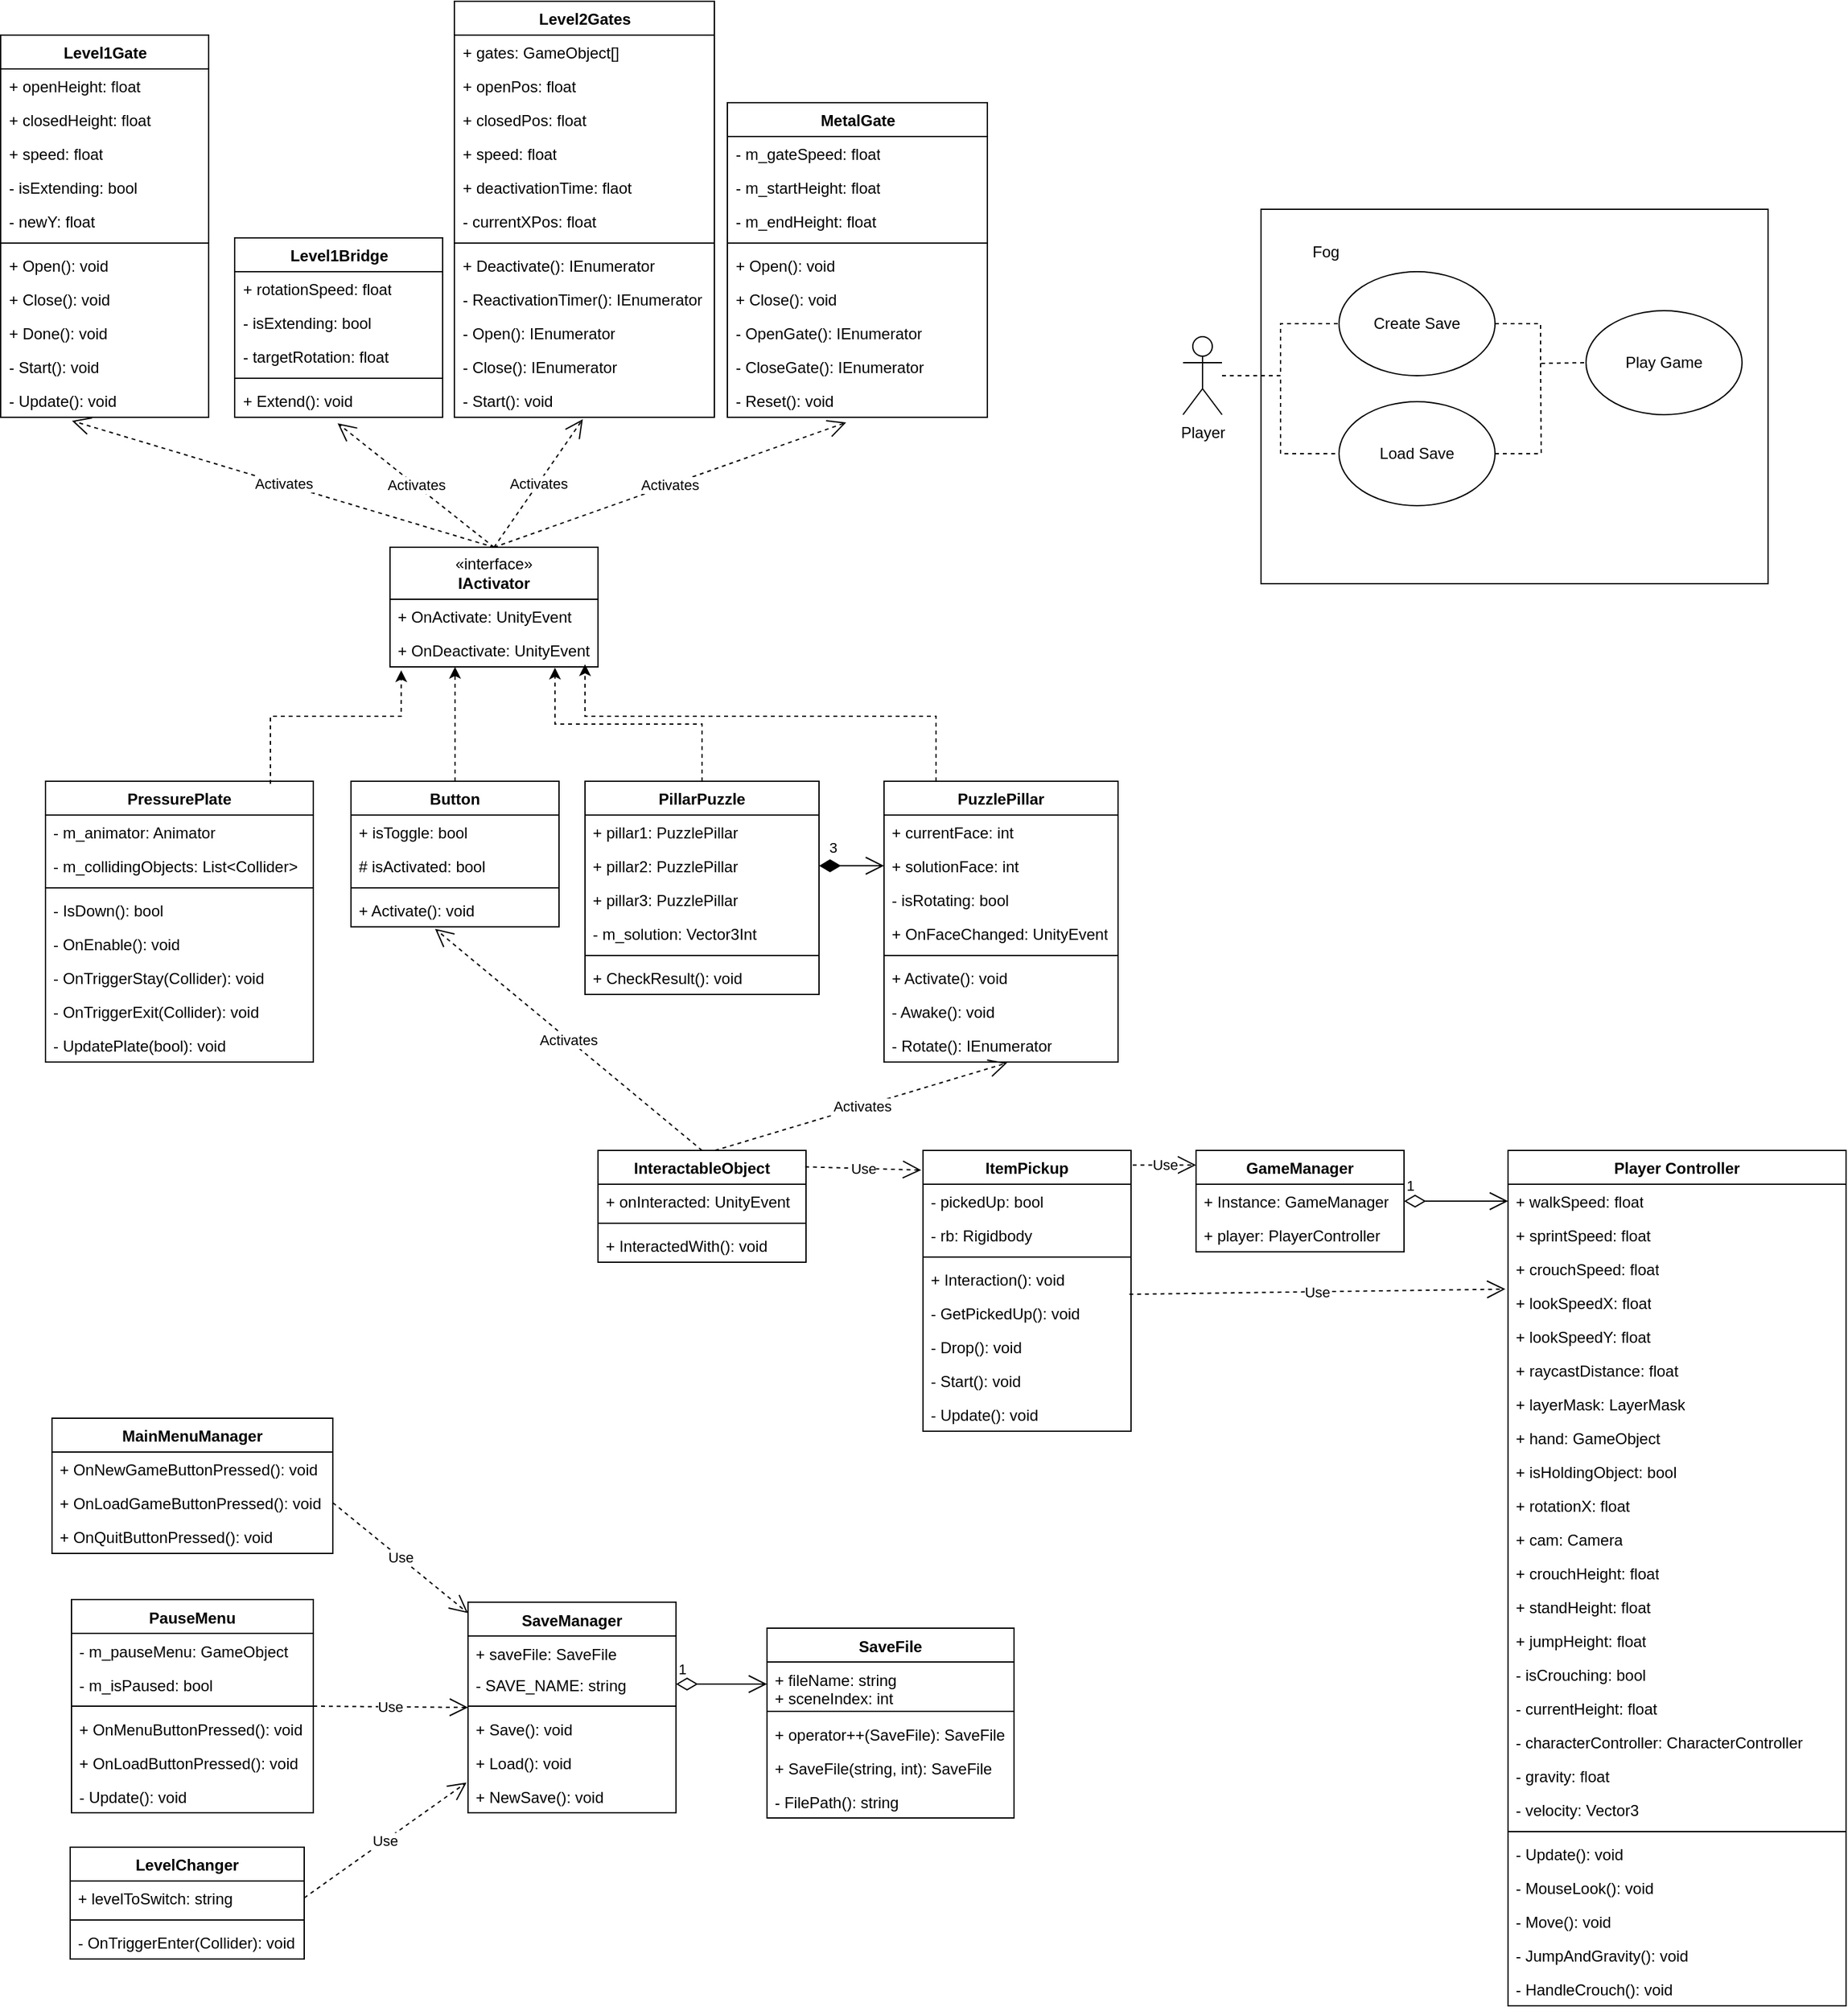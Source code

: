 <mxfile version="26.1.3">
  <diagram id="C5RBs43oDa-KdzZeNtuy" name="Page-1">
    <mxGraphModel dx="2593" dy="1395" grid="1" gridSize="10" guides="1" tooltips="1" connect="1" arrows="1" fold="1" page="1" pageScale="1" pageWidth="3300" pageHeight="2339" math="0" shadow="0">
      <root>
        <mxCell id="WIyWlLk6GJQsqaUBKTNV-0" />
        <mxCell id="WIyWlLk6GJQsqaUBKTNV-1" parent="WIyWlLk6GJQsqaUBKTNV-0" />
        <mxCell id="8Ti8wNUXaCup7j-4axYk-38" value="" style="rounded=0;whiteSpace=wrap;html=1;fillColor=none;" vertex="1" parent="WIyWlLk6GJQsqaUBKTNV-1">
          <mxGeometry x="1000" y="180" width="390" height="288" as="geometry" />
        </mxCell>
        <mxCell id="EDDkpctx7LFMh3qRwfsM-8" value="SaveFile" style="swimlane;fontStyle=1;align=center;verticalAlign=top;childLayout=stackLayout;horizontal=1;startSize=26;horizontalStack=0;resizeParent=1;resizeParentMax=0;resizeLast=0;collapsible=1;marginBottom=0;whiteSpace=wrap;html=1;" parent="WIyWlLk6GJQsqaUBKTNV-1" vertex="1">
          <mxGeometry x="620" y="1271.5" width="190" height="146" as="geometry" />
        </mxCell>
        <mxCell id="EDDkpctx7LFMh3qRwfsM-9" value="+ fileName: string&lt;div&gt;+ sceneIndex: int&lt;/div&gt;" style="text;strokeColor=none;fillColor=none;align=left;verticalAlign=top;spacingLeft=4;spacingRight=4;overflow=hidden;rotatable=0;points=[[0,0.5],[1,0.5]];portConstraint=eastwest;whiteSpace=wrap;html=1;" parent="EDDkpctx7LFMh3qRwfsM-8" vertex="1">
          <mxGeometry y="26" width="190" height="34" as="geometry" />
        </mxCell>
        <mxCell id="EDDkpctx7LFMh3qRwfsM-10" value="" style="line;strokeWidth=1;fillColor=none;align=left;verticalAlign=middle;spacingTop=-1;spacingLeft=3;spacingRight=3;rotatable=0;labelPosition=right;points=[];portConstraint=eastwest;strokeColor=inherit;" parent="EDDkpctx7LFMh3qRwfsM-8" vertex="1">
          <mxGeometry y="60" width="190" height="8" as="geometry" />
        </mxCell>
        <mxCell id="IVnog5krU0E4n6IwSRwg-48" value="+ operator++(SaveFile): SaveFile" style="text;strokeColor=none;fillColor=none;align=left;verticalAlign=top;spacingLeft=4;spacingRight=4;overflow=hidden;rotatable=0;points=[[0,0.5],[1,0.5]];portConstraint=eastwest;whiteSpace=wrap;html=1;" parent="EDDkpctx7LFMh3qRwfsM-8" vertex="1">
          <mxGeometry y="68" width="190" height="26" as="geometry" />
        </mxCell>
        <mxCell id="IVnog5krU0E4n6IwSRwg-61" value="+ SaveFile(string, int): SaveFile" style="text;strokeColor=none;fillColor=none;align=left;verticalAlign=top;spacingLeft=4;spacingRight=4;overflow=hidden;rotatable=0;points=[[0,0.5],[1,0.5]];portConstraint=eastwest;whiteSpace=wrap;html=1;" parent="EDDkpctx7LFMh3qRwfsM-8" vertex="1">
          <mxGeometry y="94" width="190" height="26" as="geometry" />
        </mxCell>
        <mxCell id="EDDkpctx7LFMh3qRwfsM-11" value="- FilePath(): string" style="text;strokeColor=none;fillColor=none;align=left;verticalAlign=top;spacingLeft=4;spacingRight=4;overflow=hidden;rotatable=0;points=[[0,0.5],[1,0.5]];portConstraint=eastwest;whiteSpace=wrap;html=1;" parent="EDDkpctx7LFMh3qRwfsM-8" vertex="1">
          <mxGeometry y="120" width="190" height="26" as="geometry" />
        </mxCell>
        <mxCell id="EDDkpctx7LFMh3qRwfsM-12" value="SaveManager" style="swimlane;fontStyle=1;align=center;verticalAlign=top;childLayout=stackLayout;horizontal=1;startSize=26;horizontalStack=0;resizeParent=1;resizeParentMax=0;resizeLast=0;collapsible=1;marginBottom=0;whiteSpace=wrap;html=1;" parent="WIyWlLk6GJQsqaUBKTNV-1" vertex="1">
          <mxGeometry x="390" y="1251.5" width="160" height="162" as="geometry" />
        </mxCell>
        <mxCell id="EDDkpctx7LFMh3qRwfsM-13" value="+ saveFile: SaveFile" style="text;strokeColor=none;fillColor=none;align=left;verticalAlign=top;spacingLeft=4;spacingRight=4;overflow=hidden;rotatable=0;points=[[0,0.5],[1,0.5]];portConstraint=eastwest;whiteSpace=wrap;html=1;" parent="EDDkpctx7LFMh3qRwfsM-12" vertex="1">
          <mxGeometry y="26" width="160" height="24" as="geometry" />
        </mxCell>
        <mxCell id="IVnog5krU0E4n6IwSRwg-35" value="- SAVE_NAME: string" style="text;strokeColor=none;fillColor=none;align=left;verticalAlign=top;spacingLeft=4;spacingRight=4;overflow=hidden;rotatable=0;points=[[0,0.5],[1,0.5]];portConstraint=eastwest;whiteSpace=wrap;html=1;" parent="EDDkpctx7LFMh3qRwfsM-12" vertex="1">
          <mxGeometry y="50" width="160" height="26" as="geometry" />
        </mxCell>
        <mxCell id="EDDkpctx7LFMh3qRwfsM-14" value="" style="line;strokeWidth=1;fillColor=none;align=left;verticalAlign=middle;spacingTop=-1;spacingLeft=3;spacingRight=3;rotatable=0;labelPosition=right;points=[];portConstraint=eastwest;strokeColor=inherit;" parent="EDDkpctx7LFMh3qRwfsM-12" vertex="1">
          <mxGeometry y="76" width="160" height="8" as="geometry" />
        </mxCell>
        <mxCell id="EDDkpctx7LFMh3qRwfsM-15" value="+ Save(): void" style="text;strokeColor=none;fillColor=none;align=left;verticalAlign=top;spacingLeft=4;spacingRight=4;overflow=hidden;rotatable=0;points=[[0,0.5],[1,0.5]];portConstraint=eastwest;whiteSpace=wrap;html=1;" parent="EDDkpctx7LFMh3qRwfsM-12" vertex="1">
          <mxGeometry y="84" width="160" height="26" as="geometry" />
        </mxCell>
        <mxCell id="IVnog5krU0E4n6IwSRwg-33" value="+ Load(): void" style="text;strokeColor=none;fillColor=none;align=left;verticalAlign=top;spacingLeft=4;spacingRight=4;overflow=hidden;rotatable=0;points=[[0,0.5],[1,0.5]];portConstraint=eastwest;whiteSpace=wrap;html=1;" parent="EDDkpctx7LFMh3qRwfsM-12" vertex="1">
          <mxGeometry y="110" width="160" height="26" as="geometry" />
        </mxCell>
        <mxCell id="IVnog5krU0E4n6IwSRwg-34" value="+ NewSave(): void" style="text;strokeColor=none;fillColor=none;align=left;verticalAlign=top;spacingLeft=4;spacingRight=4;overflow=hidden;rotatable=0;points=[[0,0.5],[1,0.5]];portConstraint=eastwest;whiteSpace=wrap;html=1;" parent="EDDkpctx7LFMh3qRwfsM-12" vertex="1">
          <mxGeometry y="136" width="160" height="26" as="geometry" />
        </mxCell>
        <mxCell id="EDDkpctx7LFMh3qRwfsM-16" value="1" style="endArrow=open;html=1;endSize=12;startArrow=diamondThin;startSize=14;startFill=0;edgeStyle=orthogonalEdgeStyle;align=left;verticalAlign=bottom;rounded=0;entryX=0;entryY=0.5;entryDx=0;entryDy=0;exitX=1;exitY=0.5;exitDx=0;exitDy=0;" parent="WIyWlLk6GJQsqaUBKTNV-1" source="IVnog5krU0E4n6IwSRwg-35" target="EDDkpctx7LFMh3qRwfsM-9" edge="1">
          <mxGeometry x="-1" y="3" relative="1" as="geometry">
            <mxPoint x="550" y="1172.5" as="sourcePoint" />
            <mxPoint x="600" y="1176.5" as="targetPoint" />
          </mxGeometry>
        </mxCell>
        <mxCell id="EDDkpctx7LFMh3qRwfsM-38" value="«interface»&lt;br&gt;&lt;b&gt;IActivator&lt;/b&gt;" style="swimlane;fontStyle=0;childLayout=stackLayout;horizontal=1;startSize=40;fillColor=none;horizontalStack=0;resizeParent=1;resizeParentMax=0;resizeLast=0;collapsible=1;marginBottom=0;whiteSpace=wrap;html=1;" parent="WIyWlLk6GJQsqaUBKTNV-1" vertex="1">
          <mxGeometry x="330" y="440" width="160" height="92" as="geometry" />
        </mxCell>
        <mxCell id="EDDkpctx7LFMh3qRwfsM-39" value="+ OnActivate: UnityEvent" style="text;strokeColor=none;fillColor=none;align=left;verticalAlign=top;spacingLeft=4;spacingRight=4;overflow=hidden;rotatable=0;points=[[0,0.5],[1,0.5]];portConstraint=eastwest;whiteSpace=wrap;html=1;" parent="EDDkpctx7LFMh3qRwfsM-38" vertex="1">
          <mxGeometry y="40" width="160" height="26" as="geometry" />
        </mxCell>
        <mxCell id="EDDkpctx7LFMh3qRwfsM-40" value="+ OnDeactivate: UnityEvent" style="text;strokeColor=none;fillColor=none;align=left;verticalAlign=top;spacingLeft=4;spacingRight=4;overflow=hidden;rotatable=0;points=[[0,0.5],[1,0.5]];portConstraint=eastwest;whiteSpace=wrap;html=1;" parent="EDDkpctx7LFMh3qRwfsM-38" vertex="1">
          <mxGeometry y="66" width="160" height="26" as="geometry" />
        </mxCell>
        <mxCell id="EDDkpctx7LFMh3qRwfsM-18" value="Button" style="swimlane;fontStyle=1;align=center;verticalAlign=top;childLayout=stackLayout;horizontal=1;startSize=26;horizontalStack=0;resizeParent=1;resizeParentMax=0;resizeLast=0;collapsible=1;marginBottom=0;whiteSpace=wrap;html=1;" parent="WIyWlLk6GJQsqaUBKTNV-1" vertex="1">
          <mxGeometry x="300" y="620" width="160" height="112" as="geometry" />
        </mxCell>
        <mxCell id="EDDkpctx7LFMh3qRwfsM-19" value="+ isToggle: bool" style="text;strokeColor=none;fillColor=none;align=left;verticalAlign=top;spacingLeft=4;spacingRight=4;overflow=hidden;rotatable=0;points=[[0,0.5],[1,0.5]];portConstraint=eastwest;whiteSpace=wrap;html=1;" parent="EDDkpctx7LFMh3qRwfsM-18" vertex="1">
          <mxGeometry y="26" width="160" height="26" as="geometry" />
        </mxCell>
        <mxCell id="EDDkpctx7LFMh3qRwfsM-52" value="# isActivated: bool" style="text;strokeColor=none;fillColor=none;align=left;verticalAlign=top;spacingLeft=4;spacingRight=4;overflow=hidden;rotatable=0;points=[[0,0.5],[1,0.5]];portConstraint=eastwest;whiteSpace=wrap;html=1;" parent="EDDkpctx7LFMh3qRwfsM-18" vertex="1">
          <mxGeometry y="52" width="160" height="26" as="geometry" />
        </mxCell>
        <mxCell id="EDDkpctx7LFMh3qRwfsM-20" value="" style="line;strokeWidth=1;fillColor=none;align=left;verticalAlign=middle;spacingTop=-1;spacingLeft=3;spacingRight=3;rotatable=0;labelPosition=right;points=[];portConstraint=eastwest;strokeColor=inherit;" parent="EDDkpctx7LFMh3qRwfsM-18" vertex="1">
          <mxGeometry y="78" width="160" height="8" as="geometry" />
        </mxCell>
        <mxCell id="EDDkpctx7LFMh3qRwfsM-51" value="+ Activate(): void" style="text;strokeColor=none;fillColor=none;align=left;verticalAlign=top;spacingLeft=4;spacingRight=4;overflow=hidden;rotatable=0;points=[[0,0.5],[1,0.5]];portConstraint=eastwest;whiteSpace=wrap;html=1;" parent="EDDkpctx7LFMh3qRwfsM-18" vertex="1">
          <mxGeometry y="86" width="160" height="26" as="geometry" />
        </mxCell>
        <mxCell id="EDDkpctx7LFMh3qRwfsM-45" value="PressurePlate" style="swimlane;fontStyle=1;align=center;verticalAlign=top;childLayout=stackLayout;horizontal=1;startSize=26;horizontalStack=0;resizeParent=1;resizeParentMax=0;resizeLast=0;collapsible=1;marginBottom=0;whiteSpace=wrap;html=1;" parent="WIyWlLk6GJQsqaUBKTNV-1" vertex="1">
          <mxGeometry x="65" y="620" width="206" height="216" as="geometry" />
        </mxCell>
        <mxCell id="EDDkpctx7LFMh3qRwfsM-46" value="- m_animator: Animator" style="text;strokeColor=none;fillColor=none;align=left;verticalAlign=top;spacingLeft=4;spacingRight=4;overflow=hidden;rotatable=0;points=[[0,0.5],[1,0.5]];portConstraint=eastwest;whiteSpace=wrap;html=1;" parent="EDDkpctx7LFMh3qRwfsM-45" vertex="1">
          <mxGeometry y="26" width="206" height="26" as="geometry" />
        </mxCell>
        <mxCell id="IVnog5krU0E4n6IwSRwg-132" value="- m_collidingObjects: List&amp;lt;Collider&amp;gt;" style="text;strokeColor=none;fillColor=none;align=left;verticalAlign=top;spacingLeft=4;spacingRight=4;overflow=hidden;rotatable=0;points=[[0,0.5],[1,0.5]];portConstraint=eastwest;whiteSpace=wrap;html=1;" parent="EDDkpctx7LFMh3qRwfsM-45" vertex="1">
          <mxGeometry y="52" width="206" height="26" as="geometry" />
        </mxCell>
        <mxCell id="EDDkpctx7LFMh3qRwfsM-47" value="" style="line;strokeWidth=1;fillColor=none;align=left;verticalAlign=middle;spacingTop=-1;spacingLeft=3;spacingRight=3;rotatable=0;labelPosition=right;points=[];portConstraint=eastwest;strokeColor=inherit;" parent="EDDkpctx7LFMh3qRwfsM-45" vertex="1">
          <mxGeometry y="78" width="206" height="8" as="geometry" />
        </mxCell>
        <mxCell id="IVnog5krU0E4n6IwSRwg-134" value="- IsDown(): bool" style="text;strokeColor=none;fillColor=none;align=left;verticalAlign=top;spacingLeft=4;spacingRight=4;overflow=hidden;rotatable=0;points=[[0,0.5],[1,0.5]];portConstraint=eastwest;whiteSpace=wrap;html=1;" parent="EDDkpctx7LFMh3qRwfsM-45" vertex="1">
          <mxGeometry y="86" width="206" height="26" as="geometry" />
        </mxCell>
        <mxCell id="IVnog5krU0E4n6IwSRwg-135" value="- OnEnable(): void" style="text;strokeColor=none;fillColor=none;align=left;verticalAlign=top;spacingLeft=4;spacingRight=4;overflow=hidden;rotatable=0;points=[[0,0.5],[1,0.5]];portConstraint=eastwest;whiteSpace=wrap;html=1;" parent="EDDkpctx7LFMh3qRwfsM-45" vertex="1">
          <mxGeometry y="112" width="206" height="26" as="geometry" />
        </mxCell>
        <mxCell id="EDDkpctx7LFMh3qRwfsM-48" value="- OnTriggerStay(Collider): void" style="text;strokeColor=none;fillColor=none;align=left;verticalAlign=top;spacingLeft=4;spacingRight=4;overflow=hidden;rotatable=0;points=[[0,0.5],[1,0.5]];portConstraint=eastwest;whiteSpace=wrap;html=1;" parent="EDDkpctx7LFMh3qRwfsM-45" vertex="1">
          <mxGeometry y="138" width="206" height="26" as="geometry" />
        </mxCell>
        <mxCell id="EDDkpctx7LFMh3qRwfsM-53" value="- OnTriggerExit(Collider): void" style="text;strokeColor=none;fillColor=none;align=left;verticalAlign=top;spacingLeft=4;spacingRight=4;overflow=hidden;rotatable=0;points=[[0,0.5],[1,0.5]];portConstraint=eastwest;whiteSpace=wrap;html=1;" parent="EDDkpctx7LFMh3qRwfsM-45" vertex="1">
          <mxGeometry y="164" width="206" height="26" as="geometry" />
        </mxCell>
        <mxCell id="IVnog5krU0E4n6IwSRwg-136" value="- UpdatePlate(bool): void" style="text;strokeColor=none;fillColor=none;align=left;verticalAlign=top;spacingLeft=4;spacingRight=4;overflow=hidden;rotatable=0;points=[[0,0.5],[1,0.5]];portConstraint=eastwest;whiteSpace=wrap;html=1;" parent="EDDkpctx7LFMh3qRwfsM-45" vertex="1">
          <mxGeometry y="190" width="206" height="26" as="geometry" />
        </mxCell>
        <mxCell id="IVnog5krU0E4n6IwSRwg-0" style="edgeStyle=orthogonalEdgeStyle;rounded=0;orthogonalLoop=1;jettySize=auto;html=1;exitX=0.5;exitY=0;exitDx=0;exitDy=0;dashed=1;" parent="WIyWlLk6GJQsqaUBKTNV-1" source="EDDkpctx7LFMh3qRwfsM-18" edge="1">
          <mxGeometry relative="1" as="geometry">
            <mxPoint x="380" y="532" as="targetPoint" />
            <Array as="points">
              <mxPoint x="380" y="532" />
            </Array>
          </mxGeometry>
        </mxCell>
        <mxCell id="IVnog5krU0E4n6IwSRwg-5" style="edgeStyle=orthogonalEdgeStyle;rounded=0;orthogonalLoop=1;jettySize=auto;html=1;entryX=0.054;entryY=1.103;entryDx=0;entryDy=0;entryPerimeter=0;dashed=1;exitX=0.84;exitY=0.009;exitDx=0;exitDy=0;exitPerimeter=0;" parent="WIyWlLk6GJQsqaUBKTNV-1" source="EDDkpctx7LFMh3qRwfsM-45" target="EDDkpctx7LFMh3qRwfsM-40" edge="1">
          <mxGeometry relative="1" as="geometry">
            <mxPoint x="230" y="600" as="sourcePoint" />
            <mxPoint x="326.24" y="566.376" as="targetPoint" />
            <Array as="points">
              <mxPoint x="238" y="570" />
              <mxPoint x="339" y="570" />
            </Array>
          </mxGeometry>
        </mxCell>
        <mxCell id="IVnog5krU0E4n6IwSRwg-6" value="PuzzlePillar" style="swimlane;fontStyle=1;align=center;verticalAlign=top;childLayout=stackLayout;horizontal=1;startSize=26;horizontalStack=0;resizeParent=1;resizeParentMax=0;resizeLast=0;collapsible=1;marginBottom=0;whiteSpace=wrap;html=1;" parent="WIyWlLk6GJQsqaUBKTNV-1" vertex="1">
          <mxGeometry x="710" y="620" width="180" height="216" as="geometry" />
        </mxCell>
        <mxCell id="IVnog5krU0E4n6IwSRwg-7" value="+ currentFace: int" style="text;strokeColor=none;fillColor=none;align=left;verticalAlign=top;spacingLeft=4;spacingRight=4;overflow=hidden;rotatable=0;points=[[0,0.5],[1,0.5]];portConstraint=eastwest;whiteSpace=wrap;html=1;" parent="IVnog5krU0E4n6IwSRwg-6" vertex="1">
          <mxGeometry y="26" width="180" height="26" as="geometry" />
        </mxCell>
        <mxCell id="IVnog5krU0E4n6IwSRwg-8" value="+ solutionFace: int" style="text;strokeColor=none;fillColor=none;align=left;verticalAlign=top;spacingLeft=4;spacingRight=4;overflow=hidden;rotatable=0;points=[[0,0.5],[1,0.5]];portConstraint=eastwest;whiteSpace=wrap;html=1;" parent="IVnog5krU0E4n6IwSRwg-6" vertex="1">
          <mxGeometry y="52" width="180" height="26" as="geometry" />
        </mxCell>
        <mxCell id="IVnog5krU0E4n6IwSRwg-12" value="- isRotating: bool" style="text;strokeColor=none;fillColor=none;align=left;verticalAlign=top;spacingLeft=4;spacingRight=4;overflow=hidden;rotatable=0;points=[[0,0.5],[1,0.5]];portConstraint=eastwest;whiteSpace=wrap;html=1;" parent="IVnog5krU0E4n6IwSRwg-6" vertex="1">
          <mxGeometry y="78" width="180" height="26" as="geometry" />
        </mxCell>
        <mxCell id="IVnog5krU0E4n6IwSRwg-13" value="+ OnFaceChanged: UnityEvent" style="text;strokeColor=none;fillColor=none;align=left;verticalAlign=top;spacingLeft=4;spacingRight=4;overflow=hidden;rotatable=0;points=[[0,0.5],[1,0.5]];portConstraint=eastwest;whiteSpace=wrap;html=1;" parent="IVnog5krU0E4n6IwSRwg-6" vertex="1">
          <mxGeometry y="104" width="180" height="26" as="geometry" />
        </mxCell>
        <mxCell id="IVnog5krU0E4n6IwSRwg-9" value="" style="line;strokeWidth=1;fillColor=none;align=left;verticalAlign=middle;spacingTop=-1;spacingLeft=3;spacingRight=3;rotatable=0;labelPosition=right;points=[];portConstraint=eastwest;strokeColor=inherit;" parent="IVnog5krU0E4n6IwSRwg-6" vertex="1">
          <mxGeometry y="130" width="180" height="8" as="geometry" />
        </mxCell>
        <mxCell id="IVnog5krU0E4n6IwSRwg-10" value="+ Activate(): void" style="text;strokeColor=none;fillColor=none;align=left;verticalAlign=top;spacingLeft=4;spacingRight=4;overflow=hidden;rotatable=0;points=[[0,0.5],[1,0.5]];portConstraint=eastwest;whiteSpace=wrap;html=1;" parent="IVnog5krU0E4n6IwSRwg-6" vertex="1">
          <mxGeometry y="138" width="180" height="26" as="geometry" />
        </mxCell>
        <mxCell id="IVnog5krU0E4n6IwSRwg-14" value="- Awake(): void" style="text;strokeColor=none;fillColor=none;align=left;verticalAlign=top;spacingLeft=4;spacingRight=4;overflow=hidden;rotatable=0;points=[[0,0.5],[1,0.5]];portConstraint=eastwest;whiteSpace=wrap;html=1;" parent="IVnog5krU0E4n6IwSRwg-6" vertex="1">
          <mxGeometry y="164" width="180" height="26" as="geometry" />
        </mxCell>
        <mxCell id="IVnog5krU0E4n6IwSRwg-11" value="- Rotate(): IEnumerator" style="text;strokeColor=none;fillColor=none;align=left;verticalAlign=top;spacingLeft=4;spacingRight=4;overflow=hidden;rotatable=0;points=[[0,0.5],[1,0.5]];portConstraint=eastwest;whiteSpace=wrap;html=1;" parent="IVnog5krU0E4n6IwSRwg-6" vertex="1">
          <mxGeometry y="190" width="180" height="26" as="geometry" />
        </mxCell>
        <mxCell id="IVnog5krU0E4n6IwSRwg-15" value="PillarPuzzle" style="swimlane;fontStyle=1;align=center;verticalAlign=top;childLayout=stackLayout;horizontal=1;startSize=26;horizontalStack=0;resizeParent=1;resizeParentMax=0;resizeLast=0;collapsible=1;marginBottom=0;whiteSpace=wrap;html=1;" parent="WIyWlLk6GJQsqaUBKTNV-1" vertex="1">
          <mxGeometry x="480" y="620" width="180" height="164" as="geometry" />
        </mxCell>
        <mxCell id="IVnog5krU0E4n6IwSRwg-16" value="+ pillar1: PuzzlePillar" style="text;strokeColor=none;fillColor=none;align=left;verticalAlign=top;spacingLeft=4;spacingRight=4;overflow=hidden;rotatable=0;points=[[0,0.5],[1,0.5]];portConstraint=eastwest;whiteSpace=wrap;html=1;" parent="IVnog5krU0E4n6IwSRwg-15" vertex="1">
          <mxGeometry y="26" width="180" height="26" as="geometry" />
        </mxCell>
        <mxCell id="IVnog5krU0E4n6IwSRwg-17" value="+ pillar2: PuzzlePillar" style="text;strokeColor=none;fillColor=none;align=left;verticalAlign=top;spacingLeft=4;spacingRight=4;overflow=hidden;rotatable=0;points=[[0,0.5],[1,0.5]];portConstraint=eastwest;whiteSpace=wrap;html=1;" parent="IVnog5krU0E4n6IwSRwg-15" vertex="1">
          <mxGeometry y="52" width="180" height="26" as="geometry" />
        </mxCell>
        <mxCell id="IVnog5krU0E4n6IwSRwg-18" value="+ pillar3: PuzzlePillar" style="text;strokeColor=none;fillColor=none;align=left;verticalAlign=top;spacingLeft=4;spacingRight=4;overflow=hidden;rotatable=0;points=[[0,0.5],[1,0.5]];portConstraint=eastwest;whiteSpace=wrap;html=1;" parent="IVnog5krU0E4n6IwSRwg-15" vertex="1">
          <mxGeometry y="78" width="180" height="26" as="geometry" />
        </mxCell>
        <mxCell id="IVnog5krU0E4n6IwSRwg-19" value="- m_solution: Vector3Int&amp;nbsp;" style="text;strokeColor=none;fillColor=none;align=left;verticalAlign=top;spacingLeft=4;spacingRight=4;overflow=hidden;rotatable=0;points=[[0,0.5],[1,0.5]];portConstraint=eastwest;whiteSpace=wrap;html=1;" parent="IVnog5krU0E4n6IwSRwg-15" vertex="1">
          <mxGeometry y="104" width="180" height="26" as="geometry" />
        </mxCell>
        <mxCell id="IVnog5krU0E4n6IwSRwg-20" value="" style="line;strokeWidth=1;fillColor=none;align=left;verticalAlign=middle;spacingTop=-1;spacingLeft=3;spacingRight=3;rotatable=0;labelPosition=right;points=[];portConstraint=eastwest;strokeColor=inherit;" parent="IVnog5krU0E4n6IwSRwg-15" vertex="1">
          <mxGeometry y="130" width="180" height="8" as="geometry" />
        </mxCell>
        <mxCell id="IVnog5krU0E4n6IwSRwg-21" value="+ CheckResult(): void" style="text;strokeColor=none;fillColor=none;align=left;verticalAlign=top;spacingLeft=4;spacingRight=4;overflow=hidden;rotatable=0;points=[[0,0.5],[1,0.5]];portConstraint=eastwest;whiteSpace=wrap;html=1;" parent="IVnog5krU0E4n6IwSRwg-15" vertex="1">
          <mxGeometry y="138" width="180" height="26" as="geometry" />
        </mxCell>
        <mxCell id="IVnog5krU0E4n6IwSRwg-24" style="edgeStyle=orthogonalEdgeStyle;rounded=0;orthogonalLoop=1;jettySize=auto;html=1;entryX=0.793;entryY=1.024;entryDx=0;entryDy=0;entryPerimeter=0;dashed=1;" parent="WIyWlLk6GJQsqaUBKTNV-1" source="IVnog5krU0E4n6IwSRwg-15" target="EDDkpctx7LFMh3qRwfsM-40" edge="1">
          <mxGeometry relative="1" as="geometry" />
        </mxCell>
        <mxCell id="IVnog5krU0E4n6IwSRwg-25" style="edgeStyle=orthogonalEdgeStyle;rounded=0;orthogonalLoop=1;jettySize=auto;html=1;dashed=1;" parent="WIyWlLk6GJQsqaUBKTNV-1" source="IVnog5krU0E4n6IwSRwg-6" edge="1">
          <mxGeometry relative="1" as="geometry">
            <mxPoint x="480" y="530" as="targetPoint" />
            <Array as="points">
              <mxPoint x="750" y="570" />
              <mxPoint x="480" y="570" />
              <mxPoint x="480" y="531" />
            </Array>
          </mxGeometry>
        </mxCell>
        <mxCell id="IVnog5krU0E4n6IwSRwg-27" value="3" style="endArrow=open;html=1;endSize=12;startArrow=diamondThin;startSize=14;startFill=1;edgeStyle=orthogonalEdgeStyle;align=left;verticalAlign=bottom;rounded=0;exitX=1;exitY=0.5;exitDx=0;exitDy=0;entryX=0;entryY=0.5;entryDx=0;entryDy=0;" parent="WIyWlLk6GJQsqaUBKTNV-1" source="IVnog5krU0E4n6IwSRwg-17" target="IVnog5krU0E4n6IwSRwg-8" edge="1">
          <mxGeometry x="-0.778" y="5" relative="1" as="geometry">
            <mxPoint x="410" y="836" as="sourcePoint" />
            <mxPoint x="570" y="836" as="targetPoint" />
            <mxPoint as="offset" />
          </mxGeometry>
        </mxCell>
        <mxCell id="IVnog5krU0E4n6IwSRwg-29" value="PauseMenu" style="swimlane;fontStyle=1;align=center;verticalAlign=top;childLayout=stackLayout;horizontal=1;startSize=26;horizontalStack=0;resizeParent=1;resizeParentMax=0;resizeLast=0;collapsible=1;marginBottom=0;whiteSpace=wrap;html=1;" parent="WIyWlLk6GJQsqaUBKTNV-1" vertex="1">
          <mxGeometry x="85" y="1249.5" width="186" height="164" as="geometry" />
        </mxCell>
        <mxCell id="IVnog5krU0E4n6IwSRwg-30" value="- m_pauseMenu: GameObject" style="text;strokeColor=none;fillColor=none;align=left;verticalAlign=top;spacingLeft=4;spacingRight=4;overflow=hidden;rotatable=0;points=[[0,0.5],[1,0.5]];portConstraint=eastwest;whiteSpace=wrap;html=1;" parent="IVnog5krU0E4n6IwSRwg-29" vertex="1">
          <mxGeometry y="26" width="186" height="26" as="geometry" />
        </mxCell>
        <mxCell id="IVnog5krU0E4n6IwSRwg-42" value="- m_isPaused: bool" style="text;strokeColor=none;fillColor=none;align=left;verticalAlign=top;spacingLeft=4;spacingRight=4;overflow=hidden;rotatable=0;points=[[0,0.5],[1,0.5]];portConstraint=eastwest;whiteSpace=wrap;html=1;" parent="IVnog5krU0E4n6IwSRwg-29" vertex="1">
          <mxGeometry y="52" width="186" height="26" as="geometry" />
        </mxCell>
        <mxCell id="IVnog5krU0E4n6IwSRwg-31" value="" style="line;strokeWidth=1;fillColor=none;align=left;verticalAlign=middle;spacingTop=-1;spacingLeft=3;spacingRight=3;rotatable=0;labelPosition=right;points=[];portConstraint=eastwest;strokeColor=inherit;" parent="IVnog5krU0E4n6IwSRwg-29" vertex="1">
          <mxGeometry y="78" width="186" height="8" as="geometry" />
        </mxCell>
        <mxCell id="IVnog5krU0E4n6IwSRwg-32" value="+ OnMenuButtonPressed(): void" style="text;strokeColor=none;fillColor=none;align=left;verticalAlign=top;spacingLeft=4;spacingRight=4;overflow=hidden;rotatable=0;points=[[0,0.5],[1,0.5]];portConstraint=eastwest;whiteSpace=wrap;html=1;" parent="IVnog5krU0E4n6IwSRwg-29" vertex="1">
          <mxGeometry y="86" width="186" height="26" as="geometry" />
        </mxCell>
        <mxCell id="IVnog5krU0E4n6IwSRwg-43" value="+ OnLoadButtonPressed(): void" style="text;strokeColor=none;fillColor=none;align=left;verticalAlign=top;spacingLeft=4;spacingRight=4;overflow=hidden;rotatable=0;points=[[0,0.5],[1,0.5]];portConstraint=eastwest;whiteSpace=wrap;html=1;" parent="IVnog5krU0E4n6IwSRwg-29" vertex="1">
          <mxGeometry y="112" width="186" height="26" as="geometry" />
        </mxCell>
        <mxCell id="IVnog5krU0E4n6IwSRwg-44" value="- Update(): void" style="text;strokeColor=none;fillColor=none;align=left;verticalAlign=top;spacingLeft=4;spacingRight=4;overflow=hidden;rotatable=0;points=[[0,0.5],[1,0.5]];portConstraint=eastwest;whiteSpace=wrap;html=1;" parent="IVnog5krU0E4n6IwSRwg-29" vertex="1">
          <mxGeometry y="138" width="186" height="26" as="geometry" />
        </mxCell>
        <mxCell id="IVnog5krU0E4n6IwSRwg-36" value="MainMenuManager" style="swimlane;fontStyle=1;align=center;verticalAlign=top;childLayout=stackLayout;horizontal=1;startSize=26;horizontalStack=0;resizeParent=1;resizeParentMax=0;resizeLast=0;collapsible=1;marginBottom=0;whiteSpace=wrap;html=1;" parent="WIyWlLk6GJQsqaUBKTNV-1" vertex="1">
          <mxGeometry x="70" y="1110" width="216" height="104" as="geometry" />
        </mxCell>
        <mxCell id="IVnog5krU0E4n6IwSRwg-39" value="+&amp;nbsp;OnNewGameButtonPressed(): void" style="text;strokeColor=none;fillColor=none;align=left;verticalAlign=top;spacingLeft=4;spacingRight=4;overflow=hidden;rotatable=0;points=[[0,0.5],[1,0.5]];portConstraint=eastwest;whiteSpace=wrap;html=1;" parent="IVnog5krU0E4n6IwSRwg-36" vertex="1">
          <mxGeometry y="26" width="216" height="26" as="geometry" />
        </mxCell>
        <mxCell id="IVnog5krU0E4n6IwSRwg-45" value="+ OnLoadGameButtonPressed(): void" style="text;strokeColor=none;fillColor=none;align=left;verticalAlign=top;spacingLeft=4;spacingRight=4;overflow=hidden;rotatable=0;points=[[0,0.5],[1,0.5]];portConstraint=eastwest;whiteSpace=wrap;html=1;" parent="IVnog5krU0E4n6IwSRwg-36" vertex="1">
          <mxGeometry y="52" width="216" height="26" as="geometry" />
        </mxCell>
        <mxCell id="IVnog5krU0E4n6IwSRwg-46" value="+ OnQuitButtonPressed(): void" style="text;strokeColor=none;fillColor=none;align=left;verticalAlign=top;spacingLeft=4;spacingRight=4;overflow=hidden;rotatable=0;points=[[0,0.5],[1,0.5]];portConstraint=eastwest;whiteSpace=wrap;html=1;" parent="IVnog5krU0E4n6IwSRwg-36" vertex="1">
          <mxGeometry y="78" width="216" height="26" as="geometry" />
        </mxCell>
        <mxCell id="IVnog5krU0E4n6IwSRwg-41" value="Use" style="endArrow=open;endSize=12;dashed=1;html=1;rounded=0;exitX=1;exitY=0.5;exitDx=0;exitDy=0;entryX=0;entryY=0.5;entryDx=0;entryDy=0;" parent="WIyWlLk6GJQsqaUBKTNV-1" source="IVnog5krU0E4n6IwSRwg-29" target="EDDkpctx7LFMh3qRwfsM-12" edge="1">
          <mxGeometry width="160" relative="1" as="geometry">
            <mxPoint x="270" y="1220" as="sourcePoint" />
            <mxPoint x="430" y="1220" as="targetPoint" />
          </mxGeometry>
        </mxCell>
        <mxCell id="IVnog5krU0E4n6IwSRwg-49" value="Use" style="endArrow=open;endSize=12;dashed=1;html=1;rounded=0;exitX=1;exitY=0.5;exitDx=0;exitDy=0;entryX=0;entryY=0.052;entryDx=0;entryDy=0;entryPerimeter=0;" parent="WIyWlLk6GJQsqaUBKTNV-1" source="IVnog5krU0E4n6IwSRwg-45" target="EDDkpctx7LFMh3qRwfsM-12" edge="1">
          <mxGeometry width="160" relative="1" as="geometry">
            <mxPoint x="310" y="1080" as="sourcePoint" />
            <mxPoint x="470" y="1080" as="targetPoint" />
          </mxGeometry>
        </mxCell>
        <mxCell id="IVnog5krU0E4n6IwSRwg-55" value="LevelChanger" style="swimlane;fontStyle=1;align=center;verticalAlign=top;childLayout=stackLayout;horizontal=1;startSize=26;horizontalStack=0;resizeParent=1;resizeParentMax=0;resizeLast=0;collapsible=1;marginBottom=0;whiteSpace=wrap;html=1;" parent="WIyWlLk6GJQsqaUBKTNV-1" vertex="1">
          <mxGeometry x="84" y="1440" width="180" height="86" as="geometry" />
        </mxCell>
        <mxCell id="IVnog5krU0E4n6IwSRwg-56" value="+ levelToSwitch: string" style="text;strokeColor=none;fillColor=none;align=left;verticalAlign=top;spacingLeft=4;spacingRight=4;overflow=hidden;rotatable=0;points=[[0,0.5],[1,0.5]];portConstraint=eastwest;whiteSpace=wrap;html=1;" parent="IVnog5krU0E4n6IwSRwg-55" vertex="1">
          <mxGeometry y="26" width="180" height="26" as="geometry" />
        </mxCell>
        <mxCell id="IVnog5krU0E4n6IwSRwg-57" value="" style="line;strokeWidth=1;fillColor=none;align=left;verticalAlign=middle;spacingTop=-1;spacingLeft=3;spacingRight=3;rotatable=0;labelPosition=right;points=[];portConstraint=eastwest;strokeColor=inherit;" parent="IVnog5krU0E4n6IwSRwg-55" vertex="1">
          <mxGeometry y="52" width="180" height="8" as="geometry" />
        </mxCell>
        <mxCell id="IVnog5krU0E4n6IwSRwg-58" value="- OnTriggerEnter(Collider): void" style="text;strokeColor=none;fillColor=none;align=left;verticalAlign=top;spacingLeft=4;spacingRight=4;overflow=hidden;rotatable=0;points=[[0,0.5],[1,0.5]];portConstraint=eastwest;whiteSpace=wrap;html=1;" parent="IVnog5krU0E4n6IwSRwg-55" vertex="1">
          <mxGeometry y="60" width="180" height="26" as="geometry" />
        </mxCell>
        <mxCell id="IVnog5krU0E4n6IwSRwg-59" value="Use" style="endArrow=open;endSize=12;dashed=1;html=1;rounded=0;exitX=1;exitY=0.5;exitDx=0;exitDy=0;entryX=-0.007;entryY=0.104;entryDx=0;entryDy=0;entryPerimeter=0;" parent="WIyWlLk6GJQsqaUBKTNV-1" source="IVnog5krU0E4n6IwSRwg-56" target="IVnog5krU0E4n6IwSRwg-34" edge="1">
          <mxGeometry width="160" relative="1" as="geometry">
            <mxPoint x="500" y="1480" as="sourcePoint" />
            <mxPoint x="660" y="1480" as="targetPoint" />
          </mxGeometry>
        </mxCell>
        <mxCell id="IVnog5krU0E4n6IwSRwg-63" value="GameManager" style="swimlane;fontStyle=1;align=center;verticalAlign=top;childLayout=stackLayout;horizontal=1;startSize=26;horizontalStack=0;resizeParent=1;resizeParentMax=0;resizeLast=0;collapsible=1;marginBottom=0;whiteSpace=wrap;html=1;" parent="WIyWlLk6GJQsqaUBKTNV-1" vertex="1">
          <mxGeometry x="950" y="904" width="160" height="78" as="geometry" />
        </mxCell>
        <mxCell id="IVnog5krU0E4n6IwSRwg-64" value="+ Instance: GameManager" style="text;strokeColor=none;fillColor=none;align=left;verticalAlign=top;spacingLeft=4;spacingRight=4;overflow=hidden;rotatable=0;points=[[0,0.5],[1,0.5]];portConstraint=eastwest;whiteSpace=wrap;html=1;" parent="IVnog5krU0E4n6IwSRwg-63" vertex="1">
          <mxGeometry y="26" width="160" height="26" as="geometry" />
        </mxCell>
        <mxCell id="IVnog5krU0E4n6IwSRwg-67" value="+ player: PlayerController" style="text;strokeColor=none;fillColor=none;align=left;verticalAlign=top;spacingLeft=4;spacingRight=4;overflow=hidden;rotatable=0;points=[[0,0.5],[1,0.5]];portConstraint=eastwest;whiteSpace=wrap;html=1;" parent="IVnog5krU0E4n6IwSRwg-63" vertex="1">
          <mxGeometry y="52" width="160" height="26" as="geometry" />
        </mxCell>
        <mxCell id="IVnog5krU0E4n6IwSRwg-68" value="InteractableObject" style="swimlane;fontStyle=1;align=center;verticalAlign=top;childLayout=stackLayout;horizontal=1;startSize=26;horizontalStack=0;resizeParent=1;resizeParentMax=0;resizeLast=0;collapsible=1;marginBottom=0;whiteSpace=wrap;html=1;" parent="WIyWlLk6GJQsqaUBKTNV-1" vertex="1">
          <mxGeometry x="490" y="904" width="160" height="86" as="geometry" />
        </mxCell>
        <mxCell id="IVnog5krU0E4n6IwSRwg-73" value="Activates" style="endArrow=open;endSize=12;dashed=1;html=1;rounded=0;entryX=0.526;entryY=1.026;entryDx=0;entryDy=0;entryPerimeter=0;" parent="IVnog5krU0E4n6IwSRwg-68" target="IVnog5krU0E4n6IwSRwg-11" edge="1">
          <mxGeometry width="160" relative="1" as="geometry">
            <mxPoint x="90" as="sourcePoint" />
            <mxPoint x="250" as="targetPoint" />
          </mxGeometry>
        </mxCell>
        <mxCell id="IVnog5krU0E4n6IwSRwg-69" value="+ onInteracted: UnityEvent" style="text;strokeColor=none;fillColor=none;align=left;verticalAlign=top;spacingLeft=4;spacingRight=4;overflow=hidden;rotatable=0;points=[[0,0.5],[1,0.5]];portConstraint=eastwest;whiteSpace=wrap;html=1;" parent="IVnog5krU0E4n6IwSRwg-68" vertex="1">
          <mxGeometry y="26" width="160" height="26" as="geometry" />
        </mxCell>
        <mxCell id="IVnog5krU0E4n6IwSRwg-70" value="" style="line;strokeWidth=1;fillColor=none;align=left;verticalAlign=middle;spacingTop=-1;spacingLeft=3;spacingRight=3;rotatable=0;labelPosition=right;points=[];portConstraint=eastwest;strokeColor=inherit;" parent="IVnog5krU0E4n6IwSRwg-68" vertex="1">
          <mxGeometry y="52" width="160" height="8" as="geometry" />
        </mxCell>
        <mxCell id="IVnog5krU0E4n6IwSRwg-71" value="+ InteractedWith(): void" style="text;strokeColor=none;fillColor=none;align=left;verticalAlign=top;spacingLeft=4;spacingRight=4;overflow=hidden;rotatable=0;points=[[0,0.5],[1,0.5]];portConstraint=eastwest;whiteSpace=wrap;html=1;" parent="IVnog5krU0E4n6IwSRwg-68" vertex="1">
          <mxGeometry y="60" width="160" height="26" as="geometry" />
        </mxCell>
        <mxCell id="IVnog5krU0E4n6IwSRwg-72" value="Activates" style="endArrow=open;endSize=12;dashed=1;html=1;rounded=0;exitX=0.5;exitY=0;exitDx=0;exitDy=0;entryX=0.404;entryY=1.057;entryDx=0;entryDy=0;entryPerimeter=0;" parent="WIyWlLk6GJQsqaUBKTNV-1" source="IVnog5krU0E4n6IwSRwg-68" target="EDDkpctx7LFMh3qRwfsM-51" edge="1">
          <mxGeometry width="160" relative="1" as="geometry">
            <mxPoint x="500" y="830" as="sourcePoint" />
            <mxPoint x="660" y="830" as="targetPoint" />
          </mxGeometry>
        </mxCell>
        <mxCell id="IVnog5krU0E4n6IwSRwg-74" value="ItemPickup" style="swimlane;fontStyle=1;align=center;verticalAlign=top;childLayout=stackLayout;horizontal=1;startSize=26;horizontalStack=0;resizeParent=1;resizeParentMax=0;resizeLast=0;collapsible=1;marginBottom=0;whiteSpace=wrap;html=1;" parent="WIyWlLk6GJQsqaUBKTNV-1" vertex="1">
          <mxGeometry x="740" y="904" width="160" height="216" as="geometry">
            <mxRectangle x="450" y="430" width="100" height="30" as="alternateBounds" />
          </mxGeometry>
        </mxCell>
        <mxCell id="IVnog5krU0E4n6IwSRwg-75" value="- pickedUp: bool" style="text;strokeColor=none;fillColor=none;align=left;verticalAlign=top;spacingLeft=4;spacingRight=4;overflow=hidden;rotatable=0;points=[[0,0.5],[1,0.5]];portConstraint=eastwest;whiteSpace=wrap;html=1;" parent="IVnog5krU0E4n6IwSRwg-74" vertex="1">
          <mxGeometry y="26" width="160" height="26" as="geometry" />
        </mxCell>
        <mxCell id="IVnog5krU0E4n6IwSRwg-78" value="- rb: Rigidbody" style="text;strokeColor=none;fillColor=none;align=left;verticalAlign=top;spacingLeft=4;spacingRight=4;overflow=hidden;rotatable=0;points=[[0,0.5],[1,0.5]];portConstraint=eastwest;whiteSpace=wrap;html=1;" parent="IVnog5krU0E4n6IwSRwg-74" vertex="1">
          <mxGeometry y="52" width="160" height="26" as="geometry" />
        </mxCell>
        <mxCell id="IVnog5krU0E4n6IwSRwg-76" value="" style="line;strokeWidth=1;fillColor=none;align=left;verticalAlign=middle;spacingTop=-1;spacingLeft=3;spacingRight=3;rotatable=0;labelPosition=right;points=[];portConstraint=eastwest;strokeColor=inherit;" parent="IVnog5krU0E4n6IwSRwg-74" vertex="1">
          <mxGeometry y="78" width="160" height="8" as="geometry" />
        </mxCell>
        <mxCell id="IVnog5krU0E4n6IwSRwg-77" value="+ Interaction(): void" style="text;strokeColor=none;fillColor=none;align=left;verticalAlign=top;spacingLeft=4;spacingRight=4;overflow=hidden;rotatable=0;points=[[0,0.5],[1,0.5]];portConstraint=eastwest;whiteSpace=wrap;html=1;" parent="IVnog5krU0E4n6IwSRwg-74" vertex="1">
          <mxGeometry y="86" width="160" height="26" as="geometry" />
        </mxCell>
        <mxCell id="IVnog5krU0E4n6IwSRwg-79" value="- GetPickedUp(): void" style="text;strokeColor=none;fillColor=none;align=left;verticalAlign=top;spacingLeft=4;spacingRight=4;overflow=hidden;rotatable=0;points=[[0,0.5],[1,0.5]];portConstraint=eastwest;whiteSpace=wrap;html=1;" parent="IVnog5krU0E4n6IwSRwg-74" vertex="1">
          <mxGeometry y="112" width="160" height="26" as="geometry" />
        </mxCell>
        <mxCell id="IVnog5krU0E4n6IwSRwg-80" value="- Drop(): void" style="text;strokeColor=none;fillColor=none;align=left;verticalAlign=top;spacingLeft=4;spacingRight=4;overflow=hidden;rotatable=0;points=[[0,0.5],[1,0.5]];portConstraint=eastwest;whiteSpace=wrap;html=1;" parent="IVnog5krU0E4n6IwSRwg-74" vertex="1">
          <mxGeometry y="138" width="160" height="26" as="geometry" />
        </mxCell>
        <mxCell id="IVnog5krU0E4n6IwSRwg-81" value="- Start(): void" style="text;strokeColor=none;fillColor=none;align=left;verticalAlign=top;spacingLeft=4;spacingRight=4;overflow=hidden;rotatable=0;points=[[0,0.5],[1,0.5]];portConstraint=eastwest;whiteSpace=wrap;html=1;" parent="IVnog5krU0E4n6IwSRwg-74" vertex="1">
          <mxGeometry y="164" width="160" height="26" as="geometry" />
        </mxCell>
        <mxCell id="IVnog5krU0E4n6IwSRwg-82" value="- Update(): void" style="text;strokeColor=none;fillColor=none;align=left;verticalAlign=top;spacingLeft=4;spacingRight=4;overflow=hidden;rotatable=0;points=[[0,0.5],[1,0.5]];portConstraint=eastwest;whiteSpace=wrap;html=1;" parent="IVnog5krU0E4n6IwSRwg-74" vertex="1">
          <mxGeometry y="190" width="160" height="26" as="geometry" />
        </mxCell>
        <mxCell id="IVnog5krU0E4n6IwSRwg-83" value="Use" style="endArrow=open;endSize=12;dashed=1;html=1;rounded=0;entryX=-0.009;entryY=0.07;entryDx=0;entryDy=0;entryPerimeter=0;exitX=0.996;exitY=0.147;exitDx=0;exitDy=0;exitPerimeter=0;" parent="WIyWlLk6GJQsqaUBKTNV-1" source="IVnog5krU0E4n6IwSRwg-68" target="IVnog5krU0E4n6IwSRwg-74" edge="1">
          <mxGeometry width="160" relative="1" as="geometry">
            <mxPoint x="380" y="910" as="sourcePoint" />
            <mxPoint x="540" y="910" as="targetPoint" />
          </mxGeometry>
        </mxCell>
        <mxCell id="IVnog5krU0E4n6IwSRwg-85" value="Level1Bridge" style="swimlane;fontStyle=1;align=center;verticalAlign=top;childLayout=stackLayout;horizontal=1;startSize=26;horizontalStack=0;resizeParent=1;resizeParentMax=0;resizeLast=0;collapsible=1;marginBottom=0;whiteSpace=wrap;html=1;" parent="WIyWlLk6GJQsqaUBKTNV-1" vertex="1">
          <mxGeometry x="210.5" y="202" width="160" height="138" as="geometry" />
        </mxCell>
        <mxCell id="IVnog5krU0E4n6IwSRwg-89" value="+ rotationSpeed: float" style="text;strokeColor=none;fillColor=none;align=left;verticalAlign=top;spacingLeft=4;spacingRight=4;overflow=hidden;rotatable=0;points=[[0,0.5],[1,0.5]];portConstraint=eastwest;whiteSpace=wrap;html=1;" parent="IVnog5krU0E4n6IwSRwg-85" vertex="1">
          <mxGeometry y="26" width="160" height="26" as="geometry" />
        </mxCell>
        <mxCell id="IVnog5krU0E4n6IwSRwg-86" value="- isExtending: bool" style="text;strokeColor=none;fillColor=none;align=left;verticalAlign=top;spacingLeft=4;spacingRight=4;overflow=hidden;rotatable=0;points=[[0,0.5],[1,0.5]];portConstraint=eastwest;whiteSpace=wrap;html=1;" parent="IVnog5krU0E4n6IwSRwg-85" vertex="1">
          <mxGeometry y="52" width="160" height="26" as="geometry" />
        </mxCell>
        <mxCell id="IVnog5krU0E4n6IwSRwg-90" value="- targetRotation: float" style="text;strokeColor=none;fillColor=none;align=left;verticalAlign=top;spacingLeft=4;spacingRight=4;overflow=hidden;rotatable=0;points=[[0,0.5],[1,0.5]];portConstraint=eastwest;whiteSpace=wrap;html=1;" parent="IVnog5krU0E4n6IwSRwg-85" vertex="1">
          <mxGeometry y="78" width="160" height="26" as="geometry" />
        </mxCell>
        <mxCell id="IVnog5krU0E4n6IwSRwg-87" value="" style="line;strokeWidth=1;fillColor=none;align=left;verticalAlign=middle;spacingTop=-1;spacingLeft=3;spacingRight=3;rotatable=0;labelPosition=right;points=[];portConstraint=eastwest;strokeColor=inherit;" parent="IVnog5krU0E4n6IwSRwg-85" vertex="1">
          <mxGeometry y="104" width="160" height="8" as="geometry" />
        </mxCell>
        <mxCell id="IVnog5krU0E4n6IwSRwg-88" value="+ Extend(): void" style="text;strokeColor=none;fillColor=none;align=left;verticalAlign=top;spacingLeft=4;spacingRight=4;overflow=hidden;rotatable=0;points=[[0,0.5],[1,0.5]];portConstraint=eastwest;whiteSpace=wrap;html=1;" parent="IVnog5krU0E4n6IwSRwg-85" vertex="1">
          <mxGeometry y="112" width="160" height="26" as="geometry" />
        </mxCell>
        <mxCell id="IVnog5krU0E4n6IwSRwg-91" value="Level1Gate" style="swimlane;fontStyle=1;align=center;verticalAlign=top;childLayout=stackLayout;horizontal=1;startSize=26;horizontalStack=0;resizeParent=1;resizeParentMax=0;resizeLast=0;collapsible=1;marginBottom=0;whiteSpace=wrap;html=1;" parent="WIyWlLk6GJQsqaUBKTNV-1" vertex="1">
          <mxGeometry x="30.5" y="46" width="160" height="294" as="geometry" />
        </mxCell>
        <mxCell id="IVnog5krU0E4n6IwSRwg-92" value="+ openHeight: float" style="text;strokeColor=none;fillColor=none;align=left;verticalAlign=top;spacingLeft=4;spacingRight=4;overflow=hidden;rotatable=0;points=[[0,0.5],[1,0.5]];portConstraint=eastwest;whiteSpace=wrap;html=1;" parent="IVnog5krU0E4n6IwSRwg-91" vertex="1">
          <mxGeometry y="26" width="160" height="26" as="geometry" />
        </mxCell>
        <mxCell id="IVnog5krU0E4n6IwSRwg-97" value="+ closedHeight: float" style="text;strokeColor=none;fillColor=none;align=left;verticalAlign=top;spacingLeft=4;spacingRight=4;overflow=hidden;rotatable=0;points=[[0,0.5],[1,0.5]];portConstraint=eastwest;whiteSpace=wrap;html=1;" parent="IVnog5krU0E4n6IwSRwg-91" vertex="1">
          <mxGeometry y="52" width="160" height="26" as="geometry" />
        </mxCell>
        <mxCell id="IVnog5krU0E4n6IwSRwg-94" value="+ speed: float" style="text;strokeColor=none;fillColor=none;align=left;verticalAlign=top;spacingLeft=4;spacingRight=4;overflow=hidden;rotatable=0;points=[[0,0.5],[1,0.5]];portConstraint=eastwest;whiteSpace=wrap;html=1;" parent="IVnog5krU0E4n6IwSRwg-91" vertex="1">
          <mxGeometry y="78" width="160" height="26" as="geometry" />
        </mxCell>
        <mxCell id="IVnog5krU0E4n6IwSRwg-93" value="- isExtending: bool" style="text;strokeColor=none;fillColor=none;align=left;verticalAlign=top;spacingLeft=4;spacingRight=4;overflow=hidden;rotatable=0;points=[[0,0.5],[1,0.5]];portConstraint=eastwest;whiteSpace=wrap;html=1;" parent="IVnog5krU0E4n6IwSRwg-91" vertex="1">
          <mxGeometry y="104" width="160" height="26" as="geometry" />
        </mxCell>
        <mxCell id="IVnog5krU0E4n6IwSRwg-98" value="- newY: float" style="text;strokeColor=none;fillColor=none;align=left;verticalAlign=top;spacingLeft=4;spacingRight=4;overflow=hidden;rotatable=0;points=[[0,0.5],[1,0.5]];portConstraint=eastwest;whiteSpace=wrap;html=1;" parent="IVnog5krU0E4n6IwSRwg-91" vertex="1">
          <mxGeometry y="130" width="160" height="26" as="geometry" />
        </mxCell>
        <mxCell id="IVnog5krU0E4n6IwSRwg-95" value="" style="line;strokeWidth=1;fillColor=none;align=left;verticalAlign=middle;spacingTop=-1;spacingLeft=3;spacingRight=3;rotatable=0;labelPosition=right;points=[];portConstraint=eastwest;strokeColor=inherit;" parent="IVnog5krU0E4n6IwSRwg-91" vertex="1">
          <mxGeometry y="156" width="160" height="8" as="geometry" />
        </mxCell>
        <mxCell id="IVnog5krU0E4n6IwSRwg-100" value="+ Open&lt;span style=&quot;color: rgba(0, 0, 0, 0); font-family: monospace; font-size: 0px; text-wrap-mode: nowrap;&quot;&gt;%3CmxGraphModel%3E%3Croot%3E%3CmxCell%20id%3D%220%22%2F%3E%3CmxCell%20id%3D%221%22%20parent%3D%220%22%2F%3E%3CmxCell%20id%3D%222%22%20value%3D%22%2B%20Start()%3A%20void%22%20style%3D%22text%3BstrokeColor%3Dnone%3BfillColor%3Dnone%3Balign%3Dleft%3BverticalAlign%3Dtop%3BspacingLeft%3D4%3BspacingRight%3D4%3Boverflow%3Dhidden%3Brotatable%3D0%3Bpoints%3D%5B%5B0%2C0.5%5D%2C%5B1%2C0.5%5D%5D%3BportConstraint%3Deastwest%3BwhiteSpace%3Dwrap%3Bhtml%3D1%3B%22%20vertex%3D%221%22%20parent%3D%221%22%3E%3CmxGeometry%20x%3D%2231%22%20y%3D%22184%22%20width%3D%22160%22%20height%3D%2226%22%20as%3D%22geometry%22%2F%3E%3C%2FmxCell%3E%3C%2Froot%3E%3C%2FmxGraphModel%3E&lt;/span&gt;(): void" style="text;strokeColor=none;fillColor=none;align=left;verticalAlign=top;spacingLeft=4;spacingRight=4;overflow=hidden;rotatable=0;points=[[0,0.5],[1,0.5]];portConstraint=eastwest;whiteSpace=wrap;html=1;" parent="IVnog5krU0E4n6IwSRwg-91" vertex="1">
          <mxGeometry y="164" width="160" height="26" as="geometry" />
        </mxCell>
        <mxCell id="IVnog5krU0E4n6IwSRwg-101" value="+ Close(): void" style="text;strokeColor=none;fillColor=none;align=left;verticalAlign=top;spacingLeft=4;spacingRight=4;overflow=hidden;rotatable=0;points=[[0,0.5],[1,0.5]];portConstraint=eastwest;whiteSpace=wrap;html=1;" parent="IVnog5krU0E4n6IwSRwg-91" vertex="1">
          <mxGeometry y="190" width="160" height="26" as="geometry" />
        </mxCell>
        <mxCell id="IVnog5krU0E4n6IwSRwg-102" value="+ Done(): void" style="text;strokeColor=none;fillColor=none;align=left;verticalAlign=top;spacingLeft=4;spacingRight=4;overflow=hidden;rotatable=0;points=[[0,0.5],[1,0.5]];portConstraint=eastwest;whiteSpace=wrap;html=1;" parent="IVnog5krU0E4n6IwSRwg-91" vertex="1">
          <mxGeometry y="216" width="160" height="26" as="geometry" />
        </mxCell>
        <mxCell id="IVnog5krU0E4n6IwSRwg-96" value="- Start(): void" style="text;strokeColor=none;fillColor=none;align=left;verticalAlign=top;spacingLeft=4;spacingRight=4;overflow=hidden;rotatable=0;points=[[0,0.5],[1,0.5]];portConstraint=eastwest;whiteSpace=wrap;html=1;" parent="IVnog5krU0E4n6IwSRwg-91" vertex="1">
          <mxGeometry y="242" width="160" height="26" as="geometry" />
        </mxCell>
        <mxCell id="IVnog5krU0E4n6IwSRwg-99" value="- Update(): void" style="text;strokeColor=none;fillColor=none;align=left;verticalAlign=top;spacingLeft=4;spacingRight=4;overflow=hidden;rotatable=0;points=[[0,0.5],[1,0.5]];portConstraint=eastwest;whiteSpace=wrap;html=1;" parent="IVnog5krU0E4n6IwSRwg-91" vertex="1">
          <mxGeometry y="268" width="160" height="26" as="geometry" />
        </mxCell>
        <mxCell id="IVnog5krU0E4n6IwSRwg-103" value="Level2Gates" style="swimlane;fontStyle=1;align=center;verticalAlign=top;childLayout=stackLayout;horizontal=1;startSize=26;horizontalStack=0;resizeParent=1;resizeParentMax=0;resizeLast=0;collapsible=1;marginBottom=0;whiteSpace=wrap;html=1;" parent="WIyWlLk6GJQsqaUBKTNV-1" vertex="1">
          <mxGeometry x="379.5" y="20" width="200" height="320" as="geometry" />
        </mxCell>
        <mxCell id="IVnog5krU0E4n6IwSRwg-104" value="+ gates: GameObject[]" style="text;strokeColor=none;fillColor=none;align=left;verticalAlign=top;spacingLeft=4;spacingRight=4;overflow=hidden;rotatable=0;points=[[0,0.5],[1,0.5]];portConstraint=eastwest;whiteSpace=wrap;html=1;" parent="IVnog5krU0E4n6IwSRwg-103" vertex="1">
          <mxGeometry y="26" width="200" height="26" as="geometry" />
        </mxCell>
        <mxCell id="IVnog5krU0E4n6IwSRwg-105" value="+ openPos: float" style="text;strokeColor=none;fillColor=none;align=left;verticalAlign=top;spacingLeft=4;spacingRight=4;overflow=hidden;rotatable=0;points=[[0,0.5],[1,0.5]];portConstraint=eastwest;whiteSpace=wrap;html=1;" parent="IVnog5krU0E4n6IwSRwg-103" vertex="1">
          <mxGeometry y="52" width="200" height="26" as="geometry" />
        </mxCell>
        <mxCell id="IVnog5krU0E4n6IwSRwg-116" value="+ closedPos: float" style="text;strokeColor=none;fillColor=none;align=left;verticalAlign=top;spacingLeft=4;spacingRight=4;overflow=hidden;rotatable=0;points=[[0,0.5],[1,0.5]];portConstraint=eastwest;whiteSpace=wrap;html=1;" parent="IVnog5krU0E4n6IwSRwg-103" vertex="1">
          <mxGeometry y="78" width="200" height="26" as="geometry" />
        </mxCell>
        <mxCell id="IVnog5krU0E4n6IwSRwg-106" value="+ speed: float" style="text;strokeColor=none;fillColor=none;align=left;verticalAlign=top;spacingLeft=4;spacingRight=4;overflow=hidden;rotatable=0;points=[[0,0.5],[1,0.5]];portConstraint=eastwest;whiteSpace=wrap;html=1;" parent="IVnog5krU0E4n6IwSRwg-103" vertex="1">
          <mxGeometry y="104" width="200" height="26" as="geometry" />
        </mxCell>
        <mxCell id="IVnog5krU0E4n6IwSRwg-107" value="+ deactivationTime: flaot" style="text;strokeColor=none;fillColor=none;align=left;verticalAlign=top;spacingLeft=4;spacingRight=4;overflow=hidden;rotatable=0;points=[[0,0.5],[1,0.5]];portConstraint=eastwest;whiteSpace=wrap;html=1;" parent="IVnog5krU0E4n6IwSRwg-103" vertex="1">
          <mxGeometry y="130" width="200" height="26" as="geometry" />
        </mxCell>
        <mxCell id="IVnog5krU0E4n6IwSRwg-108" value="- currentXPos: float" style="text;strokeColor=none;fillColor=none;align=left;verticalAlign=top;spacingLeft=4;spacingRight=4;overflow=hidden;rotatable=0;points=[[0,0.5],[1,0.5]];portConstraint=eastwest;whiteSpace=wrap;html=1;" parent="IVnog5krU0E4n6IwSRwg-103" vertex="1">
          <mxGeometry y="156" width="200" height="26" as="geometry" />
        </mxCell>
        <mxCell id="IVnog5krU0E4n6IwSRwg-109" value="" style="line;strokeWidth=1;fillColor=none;align=left;verticalAlign=middle;spacingTop=-1;spacingLeft=3;spacingRight=3;rotatable=0;labelPosition=right;points=[];portConstraint=eastwest;strokeColor=inherit;" parent="IVnog5krU0E4n6IwSRwg-103" vertex="1">
          <mxGeometry y="182" width="200" height="8" as="geometry" />
        </mxCell>
        <mxCell id="IVnog5krU0E4n6IwSRwg-111" value="+ Deactivate(): IEnumerator" style="text;strokeColor=none;fillColor=none;align=left;verticalAlign=top;spacingLeft=4;spacingRight=4;overflow=hidden;rotatable=0;points=[[0,0.5],[1,0.5]];portConstraint=eastwest;whiteSpace=wrap;html=1;" parent="IVnog5krU0E4n6IwSRwg-103" vertex="1">
          <mxGeometry y="190" width="200" height="26" as="geometry" />
        </mxCell>
        <mxCell id="IVnog5krU0E4n6IwSRwg-113" value="- ReactivationTimer(): IEnumerator" style="text;strokeColor=none;fillColor=none;align=left;verticalAlign=top;spacingLeft=4;spacingRight=4;overflow=hidden;rotatable=0;points=[[0,0.5],[1,0.5]];portConstraint=eastwest;whiteSpace=wrap;html=1;" parent="IVnog5krU0E4n6IwSRwg-103" vertex="1">
          <mxGeometry y="216" width="200" height="26" as="geometry" />
        </mxCell>
        <mxCell id="IVnog5krU0E4n6IwSRwg-112" value="- Open&lt;span style=&quot;color: rgba(0, 0, 0, 0); font-family: monospace; font-size: 0px; text-wrap-mode: nowrap;&quot;&gt;%3CmxGraphModel%3E%3Croot%3E%3CmxCell%20id%3D%220%22%2F%3E%3CmxCell%20id%3D%221%22%20parent%3D%220%22%2F%3E%3CmxCell%20id%3D%222%22%20value%3D%22%2B%20Start()%3A%20void%22%20style%3D%22text%3BstrokeColor%3Dnone%3BfillColor%3Dnone%3Balign%3Dleft%3BverticalAlign%3Dtop%3BspacingLeft%3D4%3BspacingRight%3D4%3Boverflow%3Dhidden%3Brotatable%3D0%3Bpoints%3D%5B%5B0%2C0.5%5D%2C%5B1%2C0.5%5D%5D%3BportConstraint%3Deastwest%3BwhiteSpace%3Dwrap%3Bhtml%3D1%3B%22%20vertex%3D%221%22%20parent%3D%221%22%3E%3CmxGeometry%20x%3D%2231%22%20y%3D%22184%22%20width%3D%22160%22%20height%3D%2226%22%20as%3D%22geometry%22%2F%3E%3C%2FmxCell%3E%3C%2Froot%3E%3C%2FmxGraphModel%3E&lt;/span&gt;(): IEnumerator" style="text;strokeColor=none;fillColor=none;align=left;verticalAlign=top;spacingLeft=4;spacingRight=4;overflow=hidden;rotatable=0;points=[[0,0.5],[1,0.5]];portConstraint=eastwest;whiteSpace=wrap;html=1;" parent="IVnog5krU0E4n6IwSRwg-103" vertex="1">
          <mxGeometry y="242" width="200" height="26" as="geometry" />
        </mxCell>
        <mxCell id="IVnog5krU0E4n6IwSRwg-117" value="- Close&lt;span style=&quot;color: rgba(0, 0, 0, 0); font-family: monospace; font-size: 0px; text-wrap-mode: nowrap;&quot;&gt;%3CmxGraphModel%3E%3Croot%3E%3CmxCell%20id%3D%220%22%2F%3E%3CmxCell%20id%3D%221%22%20parent%3D%220%22%2F%3E%3CmxCell%20id%3D%222%22%20value%3D%22%2B%20Start()%3A%20void%22%20style%3D%22text%3BstrokeColor%3Dnone%3BfillColor%3Dnone%3Balign%3Dleft%3BverticalAlign%3Dtop%3BspacingLeft%3D4%3BspacingRight%3D4%3Boverflow%3Dhidden%3Brotatable%3D0%3Bpoints%3D%5B%5B0%2C0.5%5D%2C%5B1%2C0.5%5D%5D%3BportConstraint%3Deastwest%3BwhiteSpace%3Dwrap%3Bhtml%3D1%3B%22%20vertex%3D%221%22%20parent%3D%221%22%3E%3CmxGeometry%20x%3D%2231%22%20y%3D%22184%22%20width%3D%22160%22%20height%3D%2226%22%20as%3D%22geometry%22%2F%3E%3C%2FmxCell%3E%3C%2Froot%3E%3C%2FmxGraphModel%3E&lt;/span&gt;(): IEnumerator" style="text;strokeColor=none;fillColor=none;align=left;verticalAlign=top;spacingLeft=4;spacingRight=4;overflow=hidden;rotatable=0;points=[[0,0.5],[1,0.5]];portConstraint=eastwest;whiteSpace=wrap;html=1;" parent="IVnog5krU0E4n6IwSRwg-103" vertex="1">
          <mxGeometry y="268" width="200" height="26" as="geometry" />
        </mxCell>
        <mxCell id="IVnog5krU0E4n6IwSRwg-110" value="- Start(): void" style="text;strokeColor=none;fillColor=none;align=left;verticalAlign=top;spacingLeft=4;spacingRight=4;overflow=hidden;rotatable=0;points=[[0,0.5],[1,0.5]];portConstraint=eastwest;whiteSpace=wrap;html=1;" parent="IVnog5krU0E4n6IwSRwg-103" vertex="1">
          <mxGeometry y="294" width="200" height="26" as="geometry" />
        </mxCell>
        <mxCell id="IVnog5krU0E4n6IwSRwg-118" value="MetalGate" style="swimlane;fontStyle=1;align=center;verticalAlign=top;childLayout=stackLayout;horizontal=1;startSize=26;horizontalStack=0;resizeParent=1;resizeParentMax=0;resizeLast=0;collapsible=1;marginBottom=0;whiteSpace=wrap;html=1;" parent="WIyWlLk6GJQsqaUBKTNV-1" vertex="1">
          <mxGeometry x="589.5" y="98" width="200" height="242" as="geometry" />
        </mxCell>
        <mxCell id="IVnog5krU0E4n6IwSRwg-119" value="- m_gateSpeed: float" style="text;strokeColor=none;fillColor=none;align=left;verticalAlign=top;spacingLeft=4;spacingRight=4;overflow=hidden;rotatable=0;points=[[0,0.5],[1,0.5]];portConstraint=eastwest;whiteSpace=wrap;html=1;" parent="IVnog5krU0E4n6IwSRwg-118" vertex="1">
          <mxGeometry y="26" width="200" height="26" as="geometry" />
        </mxCell>
        <mxCell id="IVnog5krU0E4n6IwSRwg-120" value="- m_startHeight: float" style="text;strokeColor=none;fillColor=none;align=left;verticalAlign=top;spacingLeft=4;spacingRight=4;overflow=hidden;rotatable=0;points=[[0,0.5],[1,0.5]];portConstraint=eastwest;whiteSpace=wrap;html=1;" parent="IVnog5krU0E4n6IwSRwg-118" vertex="1">
          <mxGeometry y="52" width="200" height="26" as="geometry" />
        </mxCell>
        <mxCell id="IVnog5krU0E4n6IwSRwg-121" value="- m_endHeight: float" style="text;strokeColor=none;fillColor=none;align=left;verticalAlign=top;spacingLeft=4;spacingRight=4;overflow=hidden;rotatable=0;points=[[0,0.5],[1,0.5]];portConstraint=eastwest;whiteSpace=wrap;html=1;" parent="IVnog5krU0E4n6IwSRwg-118" vertex="1">
          <mxGeometry y="78" width="200" height="26" as="geometry" />
        </mxCell>
        <mxCell id="IVnog5krU0E4n6IwSRwg-125" value="" style="line;strokeWidth=1;fillColor=none;align=left;verticalAlign=middle;spacingTop=-1;spacingLeft=3;spacingRight=3;rotatable=0;labelPosition=right;points=[];portConstraint=eastwest;strokeColor=inherit;" parent="IVnog5krU0E4n6IwSRwg-118" vertex="1">
          <mxGeometry y="104" width="200" height="8" as="geometry" />
        </mxCell>
        <mxCell id="IVnog5krU0E4n6IwSRwg-126" value="+ Open(): void" style="text;strokeColor=none;fillColor=none;align=left;verticalAlign=top;spacingLeft=4;spacingRight=4;overflow=hidden;rotatable=0;points=[[0,0.5],[1,0.5]];portConstraint=eastwest;whiteSpace=wrap;html=1;" parent="IVnog5krU0E4n6IwSRwg-118" vertex="1">
          <mxGeometry y="112" width="200" height="26" as="geometry" />
        </mxCell>
        <mxCell id="IVnog5krU0E4n6IwSRwg-129" value="+ Close&lt;span style=&quot;color: rgba(0, 0, 0, 0); font-family: monospace; font-size: 0px; text-wrap-mode: nowrap;&quot;&gt;%3CmxGraphModel%3E%3Croot%3E%3CmxCell%20id%3D%220%22%2F%3E%3CmxCell%20id%3D%221%22%20parent%3D%220%22%2F%3E%3CmxCell%20id%3D%222%22%20value%3D%22%2B%20Start()%3A%20void%22%20style%3D%22text%3BstrokeColor%3Dnone%3BfillColor%3Dnone%3Balign%3Dleft%3BverticalAlign%3Dtop%3BspacingLeft%3D4%3BspacingRight%3D4%3Boverflow%3Dhidden%3Brotatable%3D0%3Bpoints%3D%5B%5B0%2C0.5%5D%2C%5B1%2C0.5%5D%5D%3BportConstraint%3Deastwest%3BwhiteSpace%3Dwrap%3Bhtml%3D1%3B%22%20vertex%3D%221%22%20parent%3D%221%22%3E%3CmxGeometry%20x%3D%2231%22%20y%3D%22184%22%20width%3D%22160%22%20height%3D%2226%22%20as%3D%22geometry%22%2F%3E%3C%2FmxCell%3E%3C%2Froot%3E%3C%2FmxGraphModel%3E&lt;/span&gt;(): void" style="text;strokeColor=none;fillColor=none;align=left;verticalAlign=top;spacingLeft=4;spacingRight=4;overflow=hidden;rotatable=0;points=[[0,0.5],[1,0.5]];portConstraint=eastwest;whiteSpace=wrap;html=1;" parent="IVnog5krU0E4n6IwSRwg-118" vertex="1">
          <mxGeometry y="138" width="200" height="26" as="geometry" />
        </mxCell>
        <mxCell id="IVnog5krU0E4n6IwSRwg-128" value="- OpenGate&lt;span style=&quot;color: rgba(0, 0, 0, 0); font-family: monospace; font-size: 0px; text-wrap-mode: nowrap;&quot;&gt;%3CmxGraphModel%3E%3Croot%3E%3CmxCell%20id%3D%220%22%2F%3E%3CmxCell%20id%3D%221%22%20parent%3D%220%22%2F%3E%3CmxCell%20id%3D%222%22%20value%3D%22%2B%20Start()%3A%20void%22%20style%3D%22text%3BstrokeColor%3Dnone%3BfillColor%3Dnone%3Balign%3Dleft%3BverticalAlign%3Dtop%3BspacingLeft%3D4%3BspacingRight%3D4%3Boverflow%3Dhidden%3Brotatable%3D0%3Bpoints%3D%5B%5B0%2C0.5%5D%2C%5B1%2C0.5%5D%5D%3BportConstraint%3Deastwest%3BwhiteSpace%3Dwrap%3Bhtml%3D1%3B%22%20vertex%3D%221%22%20parent%3D%221%22%3E%3CmxGeometry%20x%3D%2231%22%20y%3D%22184%22%20width%3D%22160%22%20height%3D%2226%22%20as%3D%22geometry%22%2F%3E%3C%2FmxCell%3E%3C%2Froot%3E%3C%2FmxGraphModel%3E&lt;/span&gt;(): IEnumerator" style="text;strokeColor=none;fillColor=none;align=left;verticalAlign=top;spacingLeft=4;spacingRight=4;overflow=hidden;rotatable=0;points=[[0,0.5],[1,0.5]];portConstraint=eastwest;whiteSpace=wrap;html=1;" parent="IVnog5krU0E4n6IwSRwg-118" vertex="1">
          <mxGeometry y="164" width="200" height="26" as="geometry" />
        </mxCell>
        <mxCell id="IVnog5krU0E4n6IwSRwg-127" value="- CloseGate(): IEnumerator" style="text;strokeColor=none;fillColor=none;align=left;verticalAlign=top;spacingLeft=4;spacingRight=4;overflow=hidden;rotatable=0;points=[[0,0.5],[1,0.5]];portConstraint=eastwest;whiteSpace=wrap;html=1;" parent="IVnog5krU0E4n6IwSRwg-118" vertex="1">
          <mxGeometry y="190" width="200" height="26" as="geometry" />
        </mxCell>
        <mxCell id="IVnog5krU0E4n6IwSRwg-130" value="- Reset(): void" style="text;strokeColor=none;fillColor=none;align=left;verticalAlign=top;spacingLeft=4;spacingRight=4;overflow=hidden;rotatable=0;points=[[0,0.5],[1,0.5]];portConstraint=eastwest;whiteSpace=wrap;html=1;" parent="IVnog5krU0E4n6IwSRwg-118" vertex="1">
          <mxGeometry y="216" width="200" height="26" as="geometry" />
        </mxCell>
        <mxCell id="IVnog5krU0E4n6IwSRwg-151" value="Activates" style="endArrow=open;endSize=12;dashed=1;html=1;rounded=0;exitX=0.5;exitY=0;exitDx=0;exitDy=0;entryX=0.343;entryY=1.104;entryDx=0;entryDy=0;entryPerimeter=0;" parent="WIyWlLk6GJQsqaUBKTNV-1" source="EDDkpctx7LFMh3qRwfsM-38" target="IVnog5krU0E4n6IwSRwg-99" edge="1">
          <mxGeometry width="160" relative="1" as="geometry">
            <mxPoint x="160" y="390" as="sourcePoint" />
            <mxPoint x="320" y="390" as="targetPoint" />
          </mxGeometry>
        </mxCell>
        <mxCell id="IVnog5krU0E4n6IwSRwg-152" value="Activates" style="endArrow=open;endSize=12;dashed=1;html=1;rounded=0;exitX=0.5;exitY=0;exitDx=0;exitDy=0;entryX=0.495;entryY=1.178;entryDx=0;entryDy=0;entryPerimeter=0;" parent="WIyWlLk6GJQsqaUBKTNV-1" source="EDDkpctx7LFMh3qRwfsM-38" target="IVnog5krU0E4n6IwSRwg-88" edge="1">
          <mxGeometry width="160" relative="1" as="geometry">
            <mxPoint x="343.5" y="481" as="sourcePoint" />
            <mxPoint x="30.5" y="380" as="targetPoint" />
          </mxGeometry>
        </mxCell>
        <mxCell id="IVnog5krU0E4n6IwSRwg-153" value="Activates" style="endArrow=open;endSize=12;dashed=1;html=1;rounded=0;exitX=0.5;exitY=0;exitDx=0;exitDy=0;entryX=0.494;entryY=1.056;entryDx=0;entryDy=0;entryPerimeter=0;" parent="WIyWlLk6GJQsqaUBKTNV-1" source="EDDkpctx7LFMh3qRwfsM-38" target="IVnog5krU0E4n6IwSRwg-110" edge="1">
          <mxGeometry width="160" relative="1" as="geometry">
            <mxPoint x="418" y="464" as="sourcePoint" />
            <mxPoint x="105" y="363" as="targetPoint" />
          </mxGeometry>
        </mxCell>
        <mxCell id="IVnog5krU0E4n6IwSRwg-154" value="Activates" style="endArrow=open;endSize=12;dashed=1;html=1;rounded=0;exitX=0.5;exitY=0;exitDx=0;exitDy=0;entryX=0.457;entryY=1.153;entryDx=0;entryDy=0;entryPerimeter=0;" parent="WIyWlLk6GJQsqaUBKTNV-1" source="EDDkpctx7LFMh3qRwfsM-38" target="IVnog5krU0E4n6IwSRwg-130" edge="1">
          <mxGeometry width="160" relative="1" as="geometry">
            <mxPoint x="428" y="474" as="sourcePoint" />
            <mxPoint x="115" y="373" as="targetPoint" />
          </mxGeometry>
        </mxCell>
        <mxCell id="IVnog5krU0E4n6IwSRwg-155" value="Player Controller" style="swimlane;fontStyle=1;align=center;verticalAlign=top;childLayout=stackLayout;horizontal=1;startSize=26;horizontalStack=0;resizeParent=1;resizeParentMax=0;resizeLast=0;collapsible=1;marginBottom=0;whiteSpace=wrap;html=1;" parent="WIyWlLk6GJQsqaUBKTNV-1" vertex="1">
          <mxGeometry x="1190" y="904" width="260" height="658" as="geometry" />
        </mxCell>
        <mxCell id="IVnog5krU0E4n6IwSRwg-156" value="+ walkSpeed: float" style="text;strokeColor=none;fillColor=none;align=left;verticalAlign=top;spacingLeft=4;spacingRight=4;overflow=hidden;rotatable=0;points=[[0,0.5],[1,0.5]];portConstraint=eastwest;whiteSpace=wrap;html=1;" parent="IVnog5krU0E4n6IwSRwg-155" vertex="1">
          <mxGeometry y="26" width="260" height="26" as="geometry" />
        </mxCell>
        <mxCell id="8Ti8wNUXaCup7j-4axYk-0" value="+ sprintSpeed: float&lt;span style=&quot;color: rgba(0, 0, 0, 0); font-family: monospace; font-size: 0px; text-wrap-mode: nowrap;&quot;&gt;%3CmxGraphModel%3E%3Croot%3E%3CmxCell%20id%3D%220%22%2F%3E%3CmxCell%20id%3D%221%22%20parent%3D%220%22%2F%3E%3CmxCell%20id%3D%222%22%20value%3D%22%2B%20walkSpeed%3A%20float%22%20style%3D%22text%3BstrokeColor%3Dnone%3BfillColor%3Dnone%3Balign%3Dleft%3BverticalAlign%3Dtop%3BspacingLeft%3D4%3BspacingRight%3D4%3Boverflow%3Dhidden%3Brotatable%3D0%3Bpoints%3D%5B%5B0%2C0.5%5D%2C%5B1%2C0.5%5D%5D%3BportConstraint%3Deastwest%3BwhiteSpace%3Dwrap%3Bhtml%3D1%3B%22%20vertex%3D%221%22%20parent%3D%221%22%3E%3CmxGeometry%20x%3D%221250%22%20y%3D%22652%22%20width%3D%22160%22%20height%3D%2226%22%20as%3D%22geometry%22%2F%3E%3C%2FmxCell%3E%3C%2Froot%3E%3C%2FmxGraphModel%3E&lt;/span&gt;" style="text;strokeColor=none;fillColor=none;align=left;verticalAlign=top;spacingLeft=4;spacingRight=4;overflow=hidden;rotatable=0;points=[[0,0.5],[1,0.5]];portConstraint=eastwest;whiteSpace=wrap;html=1;" vertex="1" parent="IVnog5krU0E4n6IwSRwg-155">
          <mxGeometry y="52" width="260" height="26" as="geometry" />
        </mxCell>
        <mxCell id="8Ti8wNUXaCup7j-4axYk-1" value="+ crouchSpeed: float" style="text;strokeColor=none;fillColor=none;align=left;verticalAlign=top;spacingLeft=4;spacingRight=4;overflow=hidden;rotatable=0;points=[[0,0.5],[1,0.5]];portConstraint=eastwest;whiteSpace=wrap;html=1;" vertex="1" parent="IVnog5krU0E4n6IwSRwg-155">
          <mxGeometry y="78" width="260" height="26" as="geometry" />
        </mxCell>
        <mxCell id="8Ti8wNUXaCup7j-4axYk-2" value="+ lookSpeedX: float&lt;span style=&quot;color: rgba(0, 0, 0, 0); font-family: monospace; font-size: 0px; text-wrap-mode: nowrap;&quot;&gt;%3CmxGraphModel%3E%3Croot%3E%3CmxCell%20id%3D%220%22%2F%3E%3CmxCell%20id%3D%221%22%20parent%3D%220%22%2F%3E%3CmxCell%20id%3D%222%22%20value%3D%22%2B%20walkSpeed%3A%20float%22%20style%3D%22text%3BstrokeColor%3Dnone%3BfillColor%3Dnone%3Balign%3Dleft%3BverticalAlign%3Dtop%3BspacingLeft%3D4%3BspacingRight%3D4%3Boverflow%3Dhidden%3Brotatable%3D0%3Bpoints%3D%5B%5B0%2C0.5%5D%2C%5B1%2C0.5%5D%5D%3BportConstraint%3Deastwest%3BwhiteSpace%3Dwrap%3Bhtml%3D1%3B%22%20vertex%3D%221%22%20parent%3D%221%22%3E%3CmxGeometry%20x%3D%221250%22%20y%3D%22652%22%20width%3D%22160%22%20height%3D%2226%22%20as%3D%22geometry%22%2F%3E%3C%2FmxCell%3E%3C%2Froot%3E%3C%2FmxGraphModel%3E&lt;/span&gt;" style="text;strokeColor=none;fillColor=none;align=left;verticalAlign=top;spacingLeft=4;spacingRight=4;overflow=hidden;rotatable=0;points=[[0,0.5],[1,0.5]];portConstraint=eastwest;whiteSpace=wrap;html=1;" vertex="1" parent="IVnog5krU0E4n6IwSRwg-155">
          <mxGeometry y="104" width="260" height="26" as="geometry" />
        </mxCell>
        <mxCell id="8Ti8wNUXaCup7j-4axYk-3" value="+ lookSpeedY: float&lt;span style=&quot;color: rgba(0, 0, 0, 0); font-family: monospace; font-size: 0px; text-wrap-mode: nowrap;&quot;&gt;%3CmxGraphModel%3E%3Croot%3E%3CmxCell%20id%3D%220%22%2F%3E%3CmxCell%20id%3D%221%22%20parent%3D%220%22%2F%3E%3CmxCell%20id%3D%222%22%20value%3D%22%2B%20walkSpeed%3A%20float%22%20style%3D%22text%3BstrokeColor%3Dnone%3BfillColor%3Dnone%3Balign%3Dleft%3BverticalAlign%3Dtop%3BspacingLeft%3D4%3BspacingRight%3D4%3Boverflow%3Dhidden%3Brotatable%3D0%3Bpoints%3D%5B%5B0%2C0.5%5D%2C%5B1%2C0.5%5D%5D%3BportConstraint%3Deastwest%3BwhiteSpace%3Dwrap%3Bhtml%3D1%3B%22%20vertex%3D%221%22%20parent%3D%221%22%3E%3CmxGeometry%20x%3D%221250%22%20y%3D%22652%22%20width%3D%22160%22%20height%3D%2226%22%20as%3D%22geometry%22%2F%3E%3C%2FmxCell%3E%3C%2Froot%3E%3C%2FmxGraphModel%3E&lt;/span&gt;" style="text;strokeColor=none;fillColor=none;align=left;verticalAlign=top;spacingLeft=4;spacingRight=4;overflow=hidden;rotatable=0;points=[[0,0.5],[1,0.5]];portConstraint=eastwest;whiteSpace=wrap;html=1;" vertex="1" parent="IVnog5krU0E4n6IwSRwg-155">
          <mxGeometry y="130" width="260" height="26" as="geometry" />
        </mxCell>
        <mxCell id="8Ti8wNUXaCup7j-4axYk-4" value="+ raycastDistance: float&lt;span style=&quot;color: rgba(0, 0, 0, 0); font-family: monospace; font-size: 0px; text-wrap-mode: nowrap;&quot;&gt;%3CmxGraphModel%3E%3Croot%3E%3CmxCell%20id%3D%220%22%2F%3E%3CmxCell%20id%3D%221%22%20parent%3D%220%22%2F%3E%3CmxCell%20id%3D%222%22%20value%3D%22%2B%20walkSpeed%3A%20float%22%20style%3D%22text%3BstrokeColor%3Dnone%3BfillColor%3Dnone%3Balign%3Dleft%3BverticalAlign%3Dtop%3BspacingLeft%3D4%3BspacingRight%3D4%3Boverflow%3Dhidden%3Brotatable%3D0%3Bpoints%3D%5B%5B0%2C0.5%5D%2C%5B1%2C0.5%5D%5D%3BportConstraint%3Deastwest%3BwhiteSpace%3Dwrap%3Bhtml%3D1%3B%22%20vertex%3D%221%22%20parent%3D%221%22%3E%3CmxGeometry%20x%3D%221250%22%20y%3D%22652%22%20width%3D%22160%22%20height%3D%2226%22%20as%3D%22geometry%22%2F%3E%3C%2FmxCell%3E%3C%2Froot%3E%3C%2FmxGraphModel%3E&lt;/span&gt;" style="text;strokeColor=none;fillColor=none;align=left;verticalAlign=top;spacingLeft=4;spacingRight=4;overflow=hidden;rotatable=0;points=[[0,0.5],[1,0.5]];portConstraint=eastwest;whiteSpace=wrap;html=1;" vertex="1" parent="IVnog5krU0E4n6IwSRwg-155">
          <mxGeometry y="156" width="260" height="26" as="geometry" />
        </mxCell>
        <mxCell id="8Ti8wNUXaCup7j-4axYk-5" value="+ layerMask: LayerMask&lt;span style=&quot;color: rgba(0, 0, 0, 0); font-family: monospace; font-size: 0px; text-wrap-mode: nowrap;&quot;&gt;%3CmxGraphModel%3E%3Croot%3E%3CmxCell%20id%3D%220%22%2F%3E%3CmxCell%20id%3D%221%22%20parent%3D%220%22%2F%3E%3CmxCell%20id%3D%222%22%20value%3D%22%2B%20walkSpeed%3A%20float%22%20style%3D%22text%3BstrokeColor%3Dnone%3BfillColor%3Dnone%3Balign%3Dleft%3BverticalAlign%3Dtop%3BspacingLeft%3D4%3BspacingRight%3D4%3Boverflow%3Dhidden%3Brotatable%3D0%3Bpoints%3D%5B%5B0%2C0.5%5D%2C%5B1%2C0.5%5D%5D%3BportConstraint%3Deastwest%3BwhiteSpace%3Dwrap%3Bhtml%3D1%3B%22%20vertex%3D%221%22%20parent%3D%221%22%3E%3CmxGeometry%20x%3D%221250%22%20y%3D%22652%22%20width%3D%22160%22%20height%3D%2226%22%20as%3D%22geometry%22%2F%3E%3C%2FmxCell%3E%3C%2Froot%3E%3C%2FmxGraphModel%3E&lt;/span&gt;" style="text;strokeColor=none;fillColor=none;align=left;verticalAlign=top;spacingLeft=4;spacingRight=4;overflow=hidden;rotatable=0;points=[[0,0.5],[1,0.5]];portConstraint=eastwest;whiteSpace=wrap;html=1;" vertex="1" parent="IVnog5krU0E4n6IwSRwg-155">
          <mxGeometry y="182" width="260" height="26" as="geometry" />
        </mxCell>
        <mxCell id="8Ti8wNUXaCup7j-4axYk-6" value="+ hand: GameObject&lt;span style=&quot;color: rgba(0, 0, 0, 0); font-family: monospace; font-size: 0px; text-wrap-mode: nowrap;&quot;&gt;%3CmxGraphModel%3E%3Croot%3E%3CmxCell%20id%3D%220%22%2F%3E%3CmxCell%20id%3D%221%22%20parent%3D%220%22%2F%3E%3CmxCell%20id%3D%222%22%20value%3D%22%2B%20walkSpeed%3A%20float%22%20style%3D%22text%3BstrokeColor%3Dnone%3BfillColor%3Dnone%3Balign%3Dleft%3BverticalAlign%3Dtop%3BspacingLeft%3D4%3BspacingRight%3D4%3Boverflow%3Dhidden%3Brotatable%3D0%3Bpoints%3D%5B%5B0%2C0.5%5D%2C%5B1%2C0.5%5D%5D%3BportConstraint%3Deastwest%3BwhiteSpace%3Dwrap%3Bhtml%3D1%3B%22%20vertex%3D%221%22%20parent%3D%221%22%3E%3CmxGeometry%20x%3D%221250%22%20y%3D%22652%22%20width%3D%22160%22%20height%3D%2226%22%20as%3D%22geometry%22%2F%3E%3C%2FmxCell%3E%3C%2Froot%3E%3C%2FmxGraphModel%3E&lt;/span&gt;" style="text;strokeColor=none;fillColor=none;align=left;verticalAlign=top;spacingLeft=4;spacingRight=4;overflow=hidden;rotatable=0;points=[[0,0.5],[1,0.5]];portConstraint=eastwest;whiteSpace=wrap;html=1;" vertex="1" parent="IVnog5krU0E4n6IwSRwg-155">
          <mxGeometry y="208" width="260" height="26" as="geometry" />
        </mxCell>
        <mxCell id="8Ti8wNUXaCup7j-4axYk-7" value="+ isHoldingObject: bool&lt;span style=&quot;color: rgba(0, 0, 0, 0); font-family: monospace; font-size: 0px; text-wrap-mode: nowrap;&quot;&gt;%3CmxGraphModel%3E%3Croot%3E%3CmxCell%20id%3D%220%22%2F%3E%3CmxCell%20id%3D%221%22%20parent%3D%220%22%2F%3E%3CmxCell%20id%3D%222%22%20value%3D%22%2B%20walkSpeed%3A%20float%22%20style%3D%22text%3BstrokeColor%3Dnone%3BfillColor%3Dnone%3Balign%3Dleft%3BverticalAlign%3Dtop%3BspacingLeft%3D4%3BspacingRight%3D4%3Boverflow%3Dhidden%3Brotatable%3D0%3Bpoints%3D%5B%5B0%2C0.5%5D%2C%5B1%2C0.5%5D%5D%3BportConstraint%3Deastwest%3BwhiteSpace%3Dwrap%3Bhtml%3D1%3B%22%20vertex%3D%221%22%20parent%3D%221%22%3E%3CmxGeometry%20x%3D%221250%22%20y%3D%22652%22%20width%3D%22160%22%20height%3D%2226%22%20as%3D%22geometry%22%2F%3E%3C%2FmxCell%3E%3C%2Froot%3E%3C%2FmxGraphModel%3E&lt;/span&gt;" style="text;strokeColor=none;fillColor=none;align=left;verticalAlign=top;spacingLeft=4;spacingRight=4;overflow=hidden;rotatable=0;points=[[0,0.5],[1,0.5]];portConstraint=eastwest;whiteSpace=wrap;html=1;" vertex="1" parent="IVnog5krU0E4n6IwSRwg-155">
          <mxGeometry y="234" width="260" height="26" as="geometry" />
        </mxCell>
        <mxCell id="8Ti8wNUXaCup7j-4axYk-8" value="+ rotationX: float&lt;span style=&quot;color: rgba(0, 0, 0, 0); font-family: monospace; font-size: 0px; text-wrap-mode: nowrap;&quot;&gt;%3CmxGraphModel%3E%3Croot%3E%3CmxCell%20id%3D%220%22%2F%3E%3CmxCell%20id%3D%221%22%20parent%3D%220%22%2F%3E%3CmxCell%20id%3D%222%22%20value%3D%22%2B%20walkSpeed%3A%20float%22%20style%3D%22text%3BstrokeColor%3Dnone%3BfillColor%3Dnone%3Balign%3Dleft%3BverticalAlign%3Dtop%3BspacingLeft%3D4%3BspacingRight%3D4%3Boverflow%3Dhidden%3Brotatable%3D0%3Bpoints%3D%5B%5B0%2C0.5%5D%2C%5B1%2C0.5%5D%5D%3BportConstraint%3Deastwest%3BwhiteSpace%3Dwrap%3Bhtml%3D1%3B%22%20vertex%3D%221%22%20parent%3D%221%22%3E%3CmxGeometry%20x%3D%221250%22%20y%3D%22652%22%20width%3D%22160%22%20height%3D%2226%22%20as%3D%22geometry%22%2F%3E%3C%2FmxCell%3E%3C%2Froot%3E%3C%2FmxGraphModel%3E&lt;/span&gt;" style="text;strokeColor=none;fillColor=none;align=left;verticalAlign=top;spacingLeft=4;spacingRight=4;overflow=hidden;rotatable=0;points=[[0,0.5],[1,0.5]];portConstraint=eastwest;whiteSpace=wrap;html=1;" vertex="1" parent="IVnog5krU0E4n6IwSRwg-155">
          <mxGeometry y="260" width="260" height="26" as="geometry" />
        </mxCell>
        <mxCell id="8Ti8wNUXaCup7j-4axYk-11" value="+ cam: Camera&lt;span style=&quot;color: rgba(0, 0, 0, 0); font-family: monospace; font-size: 0px; text-wrap-mode: nowrap;&quot;&gt;%3CmxGraphModel%3E%3Croot%3E%3CmxCell%20id%3D%220%22%2F%3E%3CmxCell%20id%3D%221%22%20parent%3D%220%22%2F%3E%3CmxCell%20id%3D%222%22%20value%3D%22%2B%20walkSpeed%3A%20float%22%20style%3D%22text%3BstrokeColor%3Dnone%3BfillColor%3Dnone%3Balign%3Dleft%3BverticalAlign%3Dtop%3BspacingLeft%3D4%3BspacingRight%3D4%3Boverflow%3Dhidden%3Brotatable%3D0%3Bpoints%3D%5B%5B0%2C0.5%5D%2C%5B1%2C0.5%5D%5D%3BportConstraint%3Deastwest%3BwhiteSpace%3Dwrap%3Bhtml%3D1%3B%22%20vertex%3D%221%22%20parent%3D%221%22%3E%3CmxGeometry%20x%3D%221250%22%20y%3D%22652%22%20width%3D%22160%22%20height%3D%2226%22%20as%3D%22geometry%22%2F%3E%3C%2FmxCell%3E%3C%2Froot%3E%3C%2FmxGraphModel%3E&lt;/span&gt;" style="text;strokeColor=none;fillColor=none;align=left;verticalAlign=top;spacingLeft=4;spacingRight=4;overflow=hidden;rotatable=0;points=[[0,0.5],[1,0.5]];portConstraint=eastwest;whiteSpace=wrap;html=1;" vertex="1" parent="IVnog5krU0E4n6IwSRwg-155">
          <mxGeometry y="286" width="260" height="26" as="geometry" />
        </mxCell>
        <mxCell id="8Ti8wNUXaCup7j-4axYk-13" value="+ crouchHeight: float&lt;span style=&quot;color: rgba(0, 0, 0, 0); font-family: monospace; font-size: 0px; text-wrap-mode: nowrap;&quot;&gt;%3CmxGraphModel%3E%3Croot%3E%3CmxCell%20id%3D%220%22%2F%3E%3CmxCell%20id%3D%221%22%20parent%3D%220%22%2F%3E%3CmxCell%20id%3D%222%22%20value%3D%22%2B%20lookSpeedX%3A%20float%26lt%3Bspan%20style%3D%26quot%3Bcolor%3A%20rgba(0%2C%200%2C%200%2C%200)%3B%20font-family%3A%20monospace%3B%20font-size%3A%200px%3B%20text-wrap-mode%3A%20nowrap%3B%26quot%3B%26gt%3B%253CmxGraphModel%253E%253Croot%253E%253CmxCell%2520id%253D%25220%2522%252F%253E%253CmxCell%2520id%253D%25221%2522%2520parent%253D%25220%2522%252F%253E%253CmxCell%2520id%253D%25222%2522%2520value%253D%2522%252B%2520walkSpeed%253A%2520float%2522%2520style%253D%2522text%253BstrokeColor%253Dnone%253BfillColor%253Dnone%253Balign%253Dleft%253BverticalAlign%253Dtop%253BspacingLeft%253D4%253BspacingRight%253D4%253Boverflow%253Dhidden%253Brotatable%253D0%253Bpoints%253D%255B%255B0%252C0.5%255D%252C%255B1%252C0.5%255D%255D%253BportConstraint%253Deastwest%253BwhiteSpace%253Dwrap%253Bhtml%253D1%253B%2522%2520vertex%253D%25221%2522%2520parent%253D%25221%2522%253E%253CmxGeometry%2520x%253D%25221250%2522%2520y%253D%2522652%2522%2520width%253D%2522160%2522%2520height%253D%252226%2522%2520as%253D%2522geometry%2522%252F%253E%253C%252FmxCell%253E%253C%252Froot%253E%253C%252FmxGraphModel%253E%26lt%3B%2Fspan%26gt%3B%22%20style%3D%22text%3BstrokeColor%3Dnone%3BfillColor%3Dnone%3Balign%3Dleft%3BverticalAlign%3Dtop%3BspacingLeft%3D4%3BspacingRight%3D4%3Boverflow%3Dhidden%3Brotatable%3D0%3Bpoints%3D%5B%5B0%2C0.5%5D%2C%5B1%2C0.5%5D%5D%3BportConstraint%3Deastwest%3BwhiteSpace%3Dwrap%3Bhtml%3D1%3B%22%20vertex%3D%221%22%20parent%3D%221%22%3E%3CmxGeometry%20x%3D%221250%22%20y%3D%22730%22%20width%3D%22160%22%20height%3D%2226%22%20as%3D%22geometry%22%2F%3E%3C%2FmxCell%3E%3C%2Froot%3E%3C%2FmxGraphModel%3E&lt;/span&gt;" style="text;strokeColor=none;fillColor=none;align=left;verticalAlign=top;spacingLeft=4;spacingRight=4;overflow=hidden;rotatable=0;points=[[0,0.5],[1,0.5]];portConstraint=eastwest;whiteSpace=wrap;html=1;" vertex="1" parent="IVnog5krU0E4n6IwSRwg-155">
          <mxGeometry y="312" width="260" height="26" as="geometry" />
        </mxCell>
        <mxCell id="8Ti8wNUXaCup7j-4axYk-14" value="+ standHeight: float&lt;span style=&quot;color: rgba(0, 0, 0, 0); font-family: monospace; font-size: 0px; text-wrap-mode: nowrap;&quot;&gt;%3CmxGraphModel%3E%3Croot%3E%3CmxCell%20id%3D%220%22%2F%3E%3CmxCell%20id%3D%221%22%20parent%3D%220%22%2F%3E%3CmxCell%20id%3D%222%22%20value%3D%22%2B%20walkSpeed%3A%20float%22%20style%3D%22text%3BstrokeColor%3Dnone%3BfillColor%3Dnone%3Balign%3Dleft%3BverticalAlign%3Dtop%3BspacingLeft%3D4%3BspacingRight%3D4%3Boverflow%3Dhidden%3Brotatable%3D0%3Bpoints%3D%5B%5B0%2C0.5%5D%2C%5B1%2C0.5%5D%5D%3BportConstraint%3Deastwest%3BwhiteSpace%3Dwrap%3Bhtml%3D1%3B%22%20vertex%3D%221%22%20parent%3D%221%22%3E%3CmxGeometry%20x%3D%221250%22%20y%3D%22652%22%20width%3D%22160%22%20height%3D%2226%22%20as%3D%22geometry%22%2F%3E%3C%2FmxCell%3E%3C%2Froot%3E%3C%2FmxGraphModel%3E&lt;/span&gt;" style="text;strokeColor=none;fillColor=none;align=left;verticalAlign=top;spacingLeft=4;spacingRight=4;overflow=hidden;rotatable=0;points=[[0,0.5],[1,0.5]];portConstraint=eastwest;whiteSpace=wrap;html=1;" vertex="1" parent="IVnog5krU0E4n6IwSRwg-155">
          <mxGeometry y="338" width="260" height="26" as="geometry" />
        </mxCell>
        <mxCell id="8Ti8wNUXaCup7j-4axYk-16" value="+ jumpHeight: float&lt;span style=&quot;color: rgba(0, 0, 0, 0); font-family: monospace; font-size: 0px; text-wrap-mode: nowrap;&quot;&gt;%3CmxGraphModel%3E%3Croot%3E%3CmxCell%20id%3D%220%22%2F%3E%3CmxCell%20id%3D%221%22%20parent%3D%220%22%2F%3E%3CmxCell%20id%3D%222%22%20value%3D%22%2B%20walkSpeed%3A%20float%22%20style%3D%22text%3BstrokeColor%3Dnone%3BfillColor%3Dnone%3Balign%3Dleft%3BverticalAlign%3Dtop%3BspacingLeft%3D4%3BspacingRight%3D4%3Boverflow%3Dhidden%3Brotatable%3D0%3Bpoints%3D%5B%5B0%2C0.5%5D%2C%5B1%2C0.5%5D%5D%3BportConstraint%3Deastwest%3BwhiteSpace%3Dwrap%3Bhtml%3D1%3B%22%20vertex%3D%221%22%20parent%3D%221%22%3E%3CmxGeometry%20x%3D%221250%22%20y%3D%22652%22%20width%3D%22160%22%20height%3D%2226%22%20as%3D%22geometry%22%2F%3E%3C%2FmxCell%3E%3C%2Froot%3E%3C%2FmxGraphModel%3E&lt;/span&gt;" style="text;strokeColor=none;fillColor=none;align=left;verticalAlign=top;spacingLeft=4;spacingRight=4;overflow=hidden;rotatable=0;points=[[0,0.5],[1,0.5]];portConstraint=eastwest;whiteSpace=wrap;html=1;" vertex="1" parent="IVnog5krU0E4n6IwSRwg-155">
          <mxGeometry y="364" width="260" height="26" as="geometry" />
        </mxCell>
        <mxCell id="8Ti8wNUXaCup7j-4axYk-12" value="- isCrouching: bool" style="text;strokeColor=none;fillColor=none;align=left;verticalAlign=top;spacingLeft=4;spacingRight=4;overflow=hidden;rotatable=0;points=[[0,0.5],[1,0.5]];portConstraint=eastwest;whiteSpace=wrap;html=1;" vertex="1" parent="IVnog5krU0E4n6IwSRwg-155">
          <mxGeometry y="390" width="260" height="26" as="geometry" />
        </mxCell>
        <mxCell id="8Ti8wNUXaCup7j-4axYk-15" value="- currentHeight: float&lt;span style=&quot;color: rgba(0, 0, 0, 0); font-family: monospace; font-size: 0px; text-wrap-mode: nowrap;&quot;&gt;%3CmxGraphModel%3E%3Croot%3E%3CmxCell%20id%3D%220%22%2F%3E%3CmxCell%20id%3D%221%22%20parent%3D%220%22%2F%3E%3CmxCell%20id%3D%222%22%20value%3D%22%2B%20walkSpeed%3A%20float%22%20style%3D%22text%3BstrokeColor%3Dnone%3BfillColor%3Dnone%3Balign%3Dleft%3BverticalAlign%3Dtop%3BspacingLeft%3D4%3BspacingRight%3D4%3Boverflow%3Dhidden%3Brotatable%3D0%3Bpoints%3D%5B%5B0%2C0.5%5D%2C%5B1%2C0.5%5D%5D%3BportConstraint%3Deastwest%3BwhiteSpace%3Dwrap%3Bhtml%3D1%3B%22%20vertex%3D%221%22%20parent%3D%221%22%3E%3CmxGeometry%20x%3D%221250%22%20y%3D%22652%22%20width%3D%22160%22%20height%3D%2226%22%20as%3D%22geometry%22%2F%3E%3C%2FmxCell%3E%3C%2Froot%3E%3C%2FmxGraphModel%3E&lt;/span&gt;" style="text;strokeColor=none;fillColor=none;align=left;verticalAlign=top;spacingLeft=4;spacingRight=4;overflow=hidden;rotatable=0;points=[[0,0.5],[1,0.5]];portConstraint=eastwest;whiteSpace=wrap;html=1;" vertex="1" parent="IVnog5krU0E4n6IwSRwg-155">
          <mxGeometry y="416" width="260" height="26" as="geometry" />
        </mxCell>
        <mxCell id="8Ti8wNUXaCup7j-4axYk-10" value="- characterController: CharacterController" style="text;strokeColor=none;fillColor=none;align=left;verticalAlign=top;spacingLeft=4;spacingRight=4;overflow=hidden;rotatable=0;points=[[0,0.5],[1,0.5]];portConstraint=eastwest;whiteSpace=wrap;html=1;" vertex="1" parent="IVnog5krU0E4n6IwSRwg-155">
          <mxGeometry y="442" width="260" height="26" as="geometry" />
        </mxCell>
        <mxCell id="8Ti8wNUXaCup7j-4axYk-17" value="- gravity: float" style="text;strokeColor=none;fillColor=none;align=left;verticalAlign=top;spacingLeft=4;spacingRight=4;overflow=hidden;rotatable=0;points=[[0,0.5],[1,0.5]];portConstraint=eastwest;whiteSpace=wrap;html=1;" vertex="1" parent="IVnog5krU0E4n6IwSRwg-155">
          <mxGeometry y="468" width="260" height="26" as="geometry" />
        </mxCell>
        <mxCell id="8Ti8wNUXaCup7j-4axYk-18" value="- velocity: Vector3" style="text;strokeColor=none;fillColor=none;align=left;verticalAlign=top;spacingLeft=4;spacingRight=4;overflow=hidden;rotatable=0;points=[[0,0.5],[1,0.5]];portConstraint=eastwest;whiteSpace=wrap;html=1;" vertex="1" parent="IVnog5krU0E4n6IwSRwg-155">
          <mxGeometry y="494" width="260" height="26" as="geometry" />
        </mxCell>
        <mxCell id="IVnog5krU0E4n6IwSRwg-157" value="" style="line;strokeWidth=1;fillColor=none;align=left;verticalAlign=middle;spacingTop=-1;spacingLeft=3;spacingRight=3;rotatable=0;labelPosition=right;points=[];portConstraint=eastwest;strokeColor=inherit;" parent="IVnog5krU0E4n6IwSRwg-155" vertex="1">
          <mxGeometry y="520" width="260" height="8" as="geometry" />
        </mxCell>
        <mxCell id="IVnog5krU0E4n6IwSRwg-158" value="- Update(): void" style="text;strokeColor=none;fillColor=none;align=left;verticalAlign=top;spacingLeft=4;spacingRight=4;overflow=hidden;rotatable=0;points=[[0,0.5],[1,0.5]];portConstraint=eastwest;whiteSpace=wrap;html=1;" parent="IVnog5krU0E4n6IwSRwg-155" vertex="1">
          <mxGeometry y="528" width="260" height="26" as="geometry" />
        </mxCell>
        <mxCell id="8Ti8wNUXaCup7j-4axYk-19" value="- MouseLook(): void" style="text;strokeColor=none;fillColor=none;align=left;verticalAlign=top;spacingLeft=4;spacingRight=4;overflow=hidden;rotatable=0;points=[[0,0.5],[1,0.5]];portConstraint=eastwest;whiteSpace=wrap;html=1;" vertex="1" parent="IVnog5krU0E4n6IwSRwg-155">
          <mxGeometry y="554" width="260" height="26" as="geometry" />
        </mxCell>
        <mxCell id="8Ti8wNUXaCup7j-4axYk-20" value="- Move(): void" style="text;strokeColor=none;fillColor=none;align=left;verticalAlign=top;spacingLeft=4;spacingRight=4;overflow=hidden;rotatable=0;points=[[0,0.5],[1,0.5]];portConstraint=eastwest;whiteSpace=wrap;html=1;" vertex="1" parent="IVnog5krU0E4n6IwSRwg-155">
          <mxGeometry y="580" width="260" height="26" as="geometry" />
        </mxCell>
        <mxCell id="8Ti8wNUXaCup7j-4axYk-21" value="- JumpAndGravity(): void" style="text;strokeColor=none;fillColor=none;align=left;verticalAlign=top;spacingLeft=4;spacingRight=4;overflow=hidden;rotatable=0;points=[[0,0.5],[1,0.5]];portConstraint=eastwest;whiteSpace=wrap;html=1;" vertex="1" parent="IVnog5krU0E4n6IwSRwg-155">
          <mxGeometry y="606" width="260" height="26" as="geometry" />
        </mxCell>
        <mxCell id="8Ti8wNUXaCup7j-4axYk-22" value="- HandleCrouch(): void" style="text;strokeColor=none;fillColor=none;align=left;verticalAlign=top;spacingLeft=4;spacingRight=4;overflow=hidden;rotatable=0;points=[[0,0.5],[1,0.5]];portConstraint=eastwest;whiteSpace=wrap;html=1;" vertex="1" parent="IVnog5krU0E4n6IwSRwg-155">
          <mxGeometry y="632" width="260" height="26" as="geometry" />
        </mxCell>
        <mxCell id="8Ti8wNUXaCup7j-4axYk-23" value="Use" style="endArrow=open;endSize=12;dashed=1;html=1;rounded=0;exitX=1.008;exitY=0.052;exitDx=0;exitDy=0;exitPerimeter=0;entryX=0;entryY=0.144;entryDx=0;entryDy=0;entryPerimeter=0;" edge="1" parent="WIyWlLk6GJQsqaUBKTNV-1" source="IVnog5krU0E4n6IwSRwg-74" target="IVnog5krU0E4n6IwSRwg-63">
          <mxGeometry width="160" relative="1" as="geometry">
            <mxPoint x="930" y="1040" as="sourcePoint" />
            <mxPoint x="1090" y="1040" as="targetPoint" />
          </mxGeometry>
        </mxCell>
        <mxCell id="8Ti8wNUXaCup7j-4axYk-24" value="Use" style="endArrow=open;endSize=12;dashed=1;html=1;rounded=0;exitX=0.992;exitY=0.949;exitDx=0;exitDy=0;exitPerimeter=0;entryX=-0.008;entryY=0.103;entryDx=0;entryDy=0;entryPerimeter=0;" edge="1" parent="WIyWlLk6GJQsqaUBKTNV-1" source="IVnog5krU0E4n6IwSRwg-77" target="8Ti8wNUXaCup7j-4axYk-2">
          <mxGeometry width="160" relative="1" as="geometry">
            <mxPoint x="990" y="1090" as="sourcePoint" />
            <mxPoint x="1160" y="1010" as="targetPoint" />
          </mxGeometry>
        </mxCell>
        <mxCell id="8Ti8wNUXaCup7j-4axYk-25" value="1" style="endArrow=open;html=1;endSize=12;startArrow=diamondThin;startSize=14;startFill=0;edgeStyle=orthogonalEdgeStyle;align=left;verticalAlign=bottom;rounded=0;exitX=1;exitY=0.5;exitDx=0;exitDy=0;entryX=0;entryY=0.5;entryDx=0;entryDy=0;" edge="1" parent="WIyWlLk6GJQsqaUBKTNV-1" source="IVnog5krU0E4n6IwSRwg-64" target="IVnog5krU0E4n6IwSRwg-156">
          <mxGeometry x="-1" y="3" relative="1" as="geometry">
            <mxPoint x="1240" y="850" as="sourcePoint" />
            <mxPoint x="1400" y="850" as="targetPoint" />
          </mxGeometry>
        </mxCell>
        <mxCell id="8Ti8wNUXaCup7j-4axYk-33" style="edgeStyle=orthogonalEdgeStyle;rounded=0;orthogonalLoop=1;jettySize=auto;html=1;entryX=0;entryY=0.5;entryDx=0;entryDy=0;endArrow=none;startFill=0;dashed=1;" edge="1" parent="WIyWlLk6GJQsqaUBKTNV-1" source="8Ti8wNUXaCup7j-4axYk-26" target="8Ti8wNUXaCup7j-4axYk-29">
          <mxGeometry relative="1" as="geometry" />
        </mxCell>
        <mxCell id="8Ti8wNUXaCup7j-4axYk-34" style="edgeStyle=orthogonalEdgeStyle;rounded=0;orthogonalLoop=1;jettySize=auto;html=1;entryX=0;entryY=0.5;entryDx=0;entryDy=0;endArrow=none;startFill=0;dashed=1;" edge="1" parent="WIyWlLk6GJQsqaUBKTNV-1" source="8Ti8wNUXaCup7j-4axYk-26" target="8Ti8wNUXaCup7j-4axYk-30">
          <mxGeometry relative="1" as="geometry" />
        </mxCell>
        <mxCell id="8Ti8wNUXaCup7j-4axYk-26" value="Player" style="shape=umlActor;verticalLabelPosition=bottom;verticalAlign=top;html=1;outlineConnect=0;" vertex="1" parent="WIyWlLk6GJQsqaUBKTNV-1">
          <mxGeometry x="940" y="278" width="30" height="60" as="geometry" />
        </mxCell>
        <mxCell id="8Ti8wNUXaCup7j-4axYk-28" value="Play Game" style="ellipse;whiteSpace=wrap;html=1;" vertex="1" parent="WIyWlLk6GJQsqaUBKTNV-1">
          <mxGeometry x="1250" y="258" width="120" height="80" as="geometry" />
        </mxCell>
        <mxCell id="8Ti8wNUXaCup7j-4axYk-36" style="edgeStyle=orthogonalEdgeStyle;rounded=0;orthogonalLoop=1;jettySize=auto;html=1;endArrow=none;startFill=0;dashed=1;" edge="1" parent="WIyWlLk6GJQsqaUBKTNV-1" source="8Ti8wNUXaCup7j-4axYk-29">
          <mxGeometry relative="1" as="geometry">
            <mxPoint x="1250" y="298" as="targetPoint" />
          </mxGeometry>
        </mxCell>
        <mxCell id="8Ti8wNUXaCup7j-4axYk-29" value="Create Save" style="ellipse;whiteSpace=wrap;html=1;" vertex="1" parent="WIyWlLk6GJQsqaUBKTNV-1">
          <mxGeometry x="1060" y="228" width="120" height="80" as="geometry" />
        </mxCell>
        <mxCell id="8Ti8wNUXaCup7j-4axYk-35" style="edgeStyle=orthogonalEdgeStyle;rounded=0;orthogonalLoop=1;jettySize=auto;html=1;exitX=1;exitY=0.5;exitDx=0;exitDy=0;endArrow=none;startFill=0;dashed=1;" edge="1" parent="WIyWlLk6GJQsqaUBKTNV-1" source="8Ti8wNUXaCup7j-4axYk-30">
          <mxGeometry relative="1" as="geometry">
            <mxPoint x="1215" y="298" as="targetPoint" />
          </mxGeometry>
        </mxCell>
        <mxCell id="8Ti8wNUXaCup7j-4axYk-30" value="Load Save" style="ellipse;whiteSpace=wrap;html=1;" vertex="1" parent="WIyWlLk6GJQsqaUBKTNV-1">
          <mxGeometry x="1060" y="328" width="120" height="80" as="geometry" />
        </mxCell>
        <mxCell id="8Ti8wNUXaCup7j-4axYk-39" value="Fog" style="text;html=1;align=center;verticalAlign=middle;whiteSpace=wrap;rounded=0;" vertex="1" parent="WIyWlLk6GJQsqaUBKTNV-1">
          <mxGeometry x="1020" y="198" width="60" height="30" as="geometry" />
        </mxCell>
      </root>
    </mxGraphModel>
  </diagram>
</mxfile>
